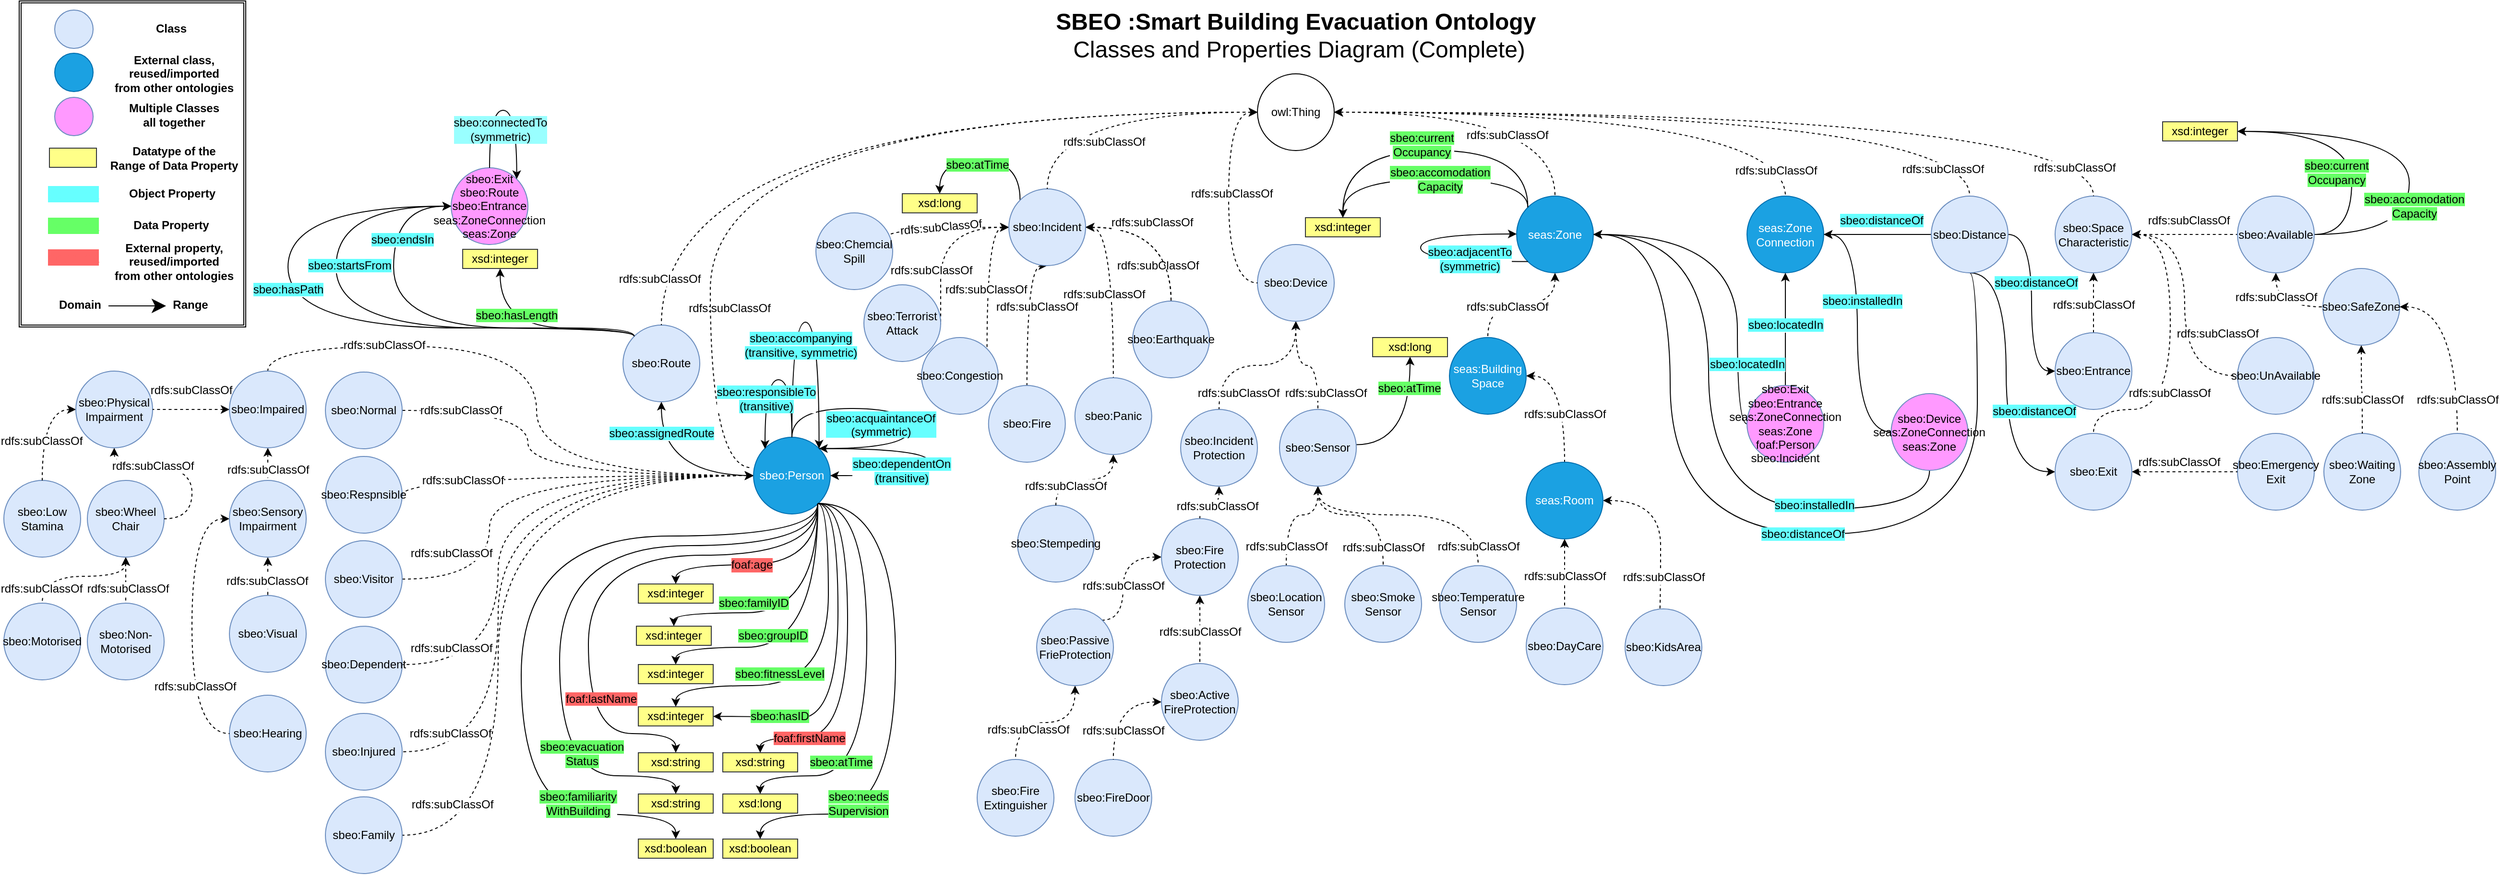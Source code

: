 <mxfile version="12.8.8" type="github">
  <diagram id="s-fJWoQtj2VFVK5msN_l" name="Page-1">
    <mxGraphModel dx="4878" dy="1960" grid="1" gridSize="10" guides="1" tooltips="1" connect="1" arrows="1" fold="1" page="1" pageScale="1" pageWidth="827" pageHeight="1169" math="0" shadow="0">
      <root>
        <mxCell id="0" />
        <mxCell id="1" parent="0" />
        <mxCell id="5YLZRb2mabN50mvJNGqJ-272" style="edgeStyle=orthogonalEdgeStyle;curved=1;comic=0;orthogonalLoop=1;jettySize=auto;html=1;exitX=0.5;exitY=1;exitDx=0;exitDy=0;shadow=0;startArrow=classic;startFill=1;endArrow=none;endFill=0;dashed=1;" edge="1" parent="1" source="5YLZRb2mabN50mvJNGqJ-276" target="5YLZRb2mabN50mvJNGqJ-348">
          <mxGeometry relative="1" as="geometry" />
        </mxCell>
        <mxCell id="5YLZRb2mabN50mvJNGqJ-273" value="rdfs:subClassOf" style="text;html=1;align=center;verticalAlign=middle;resizable=0;points=[];labelBackgroundColor=#ffffff;fontColor=#000000;" vertex="1" connectable="0" parent="5YLZRb2mabN50mvJNGqJ-272">
          <mxGeometry x="0.3" y="-3" relative="1" as="geometry">
            <mxPoint x="5.43" y="32" as="offset" />
          </mxGeometry>
        </mxCell>
        <mxCell id="5YLZRb2mabN50mvJNGqJ-274" style="edgeStyle=orthogonalEdgeStyle;curved=1;comic=0;orthogonalLoop=1;jettySize=auto;html=1;shadow=0;startArrow=classic;startFill=1;endArrow=none;endFill=0;exitX=0.5;exitY=1;exitDx=0;exitDy=0;dashed=1;" edge="1" parent="1" source="5YLZRb2mabN50mvJNGqJ-276" target="5YLZRb2mabN50mvJNGqJ-367">
          <mxGeometry relative="1" as="geometry" />
        </mxCell>
        <mxCell id="5YLZRb2mabN50mvJNGqJ-275" value="rdfs:subClassOf" style="text;html=1;align=center;verticalAlign=middle;resizable=0;points=[];labelBackgroundColor=#ffffff;fontColor=#000000;" vertex="1" connectable="0" parent="5YLZRb2mabN50mvJNGqJ-274">
          <mxGeometry x="0.137" y="1" relative="1" as="geometry">
            <mxPoint x="11" y="30" as="offset" />
          </mxGeometry>
        </mxCell>
        <mxCell id="5YLZRb2mabN50mvJNGqJ-276" value="sbeo:Device" style="ellipse;whiteSpace=wrap;html=1;aspect=fixed;fillColor=#dae8fc;strokeColor=#6c8ebf;shadow=0;" vertex="1" parent="1">
          <mxGeometry x="130" y="284" width="80" height="80" as="geometry" />
        </mxCell>
        <mxCell id="5YLZRb2mabN50mvJNGqJ-277" value="seas:Zone&lt;br&gt;Connection" style="ellipse;whiteSpace=wrap;html=1;aspect=fixed;fillColor=#1ba1e2;strokeColor=#006EAF;fontColor=#ffffff;shadow=0;" vertex="1" parent="1">
          <mxGeometry x="640" y="233.5" width="80" height="80" as="geometry" />
        </mxCell>
        <mxCell id="5YLZRb2mabN50mvJNGqJ-278" style="edgeStyle=orthogonalEdgeStyle;curved=1;comic=0;orthogonalLoop=1;jettySize=auto;html=1;entryX=1;entryY=0.5;entryDx=0;entryDy=0;shadow=0;startArrow=classic;startFill=1;endArrow=none;endFill=0;dashed=1;" edge="1" parent="1" source="5YLZRb2mabN50mvJNGqJ-293" target="5YLZRb2mabN50mvJNGqJ-424">
          <mxGeometry relative="1" as="geometry">
            <Array as="points">
              <mxPoint x="-630" y="525" />
              <mxPoint x="-630" y="457" />
            </Array>
          </mxGeometry>
        </mxCell>
        <mxCell id="5YLZRb2mabN50mvJNGqJ-279" style="edgeStyle=orthogonalEdgeStyle;curved=1;comic=0;orthogonalLoop=1;jettySize=auto;html=1;entryX=1;entryY=0.5;entryDx=0;entryDy=0;shadow=0;startArrow=classic;startFill=1;endArrow=none;endFill=0;dashed=1;exitX=0;exitY=0.5;exitDx=0;exitDy=0;" edge="1" parent="1" source="5YLZRb2mabN50mvJNGqJ-293" target="5YLZRb2mabN50mvJNGqJ-423">
          <mxGeometry relative="1" as="geometry">
            <Array as="points">
              <mxPoint x="-761" y="525" />
            </Array>
          </mxGeometry>
        </mxCell>
        <mxCell id="5YLZRb2mabN50mvJNGqJ-280" value="rdfs:subClassOf" style="text;html=1;align=center;verticalAlign=middle;resizable=0;points=[];labelBackgroundColor=#ffffff;fontColor=#000000;" vertex="1" connectable="0" parent="5YLZRb2mabN50mvJNGqJ-279">
          <mxGeometry x="0.719" y="19" relative="1" as="geometry">
            <mxPoint x="28.46" y="-14.03" as="offset" />
          </mxGeometry>
        </mxCell>
        <mxCell id="5YLZRb2mabN50mvJNGqJ-281" style="edgeStyle=orthogonalEdgeStyle;curved=1;comic=0;orthogonalLoop=1;jettySize=auto;html=1;entryX=1;entryY=0.5;entryDx=0;entryDy=0;shadow=0;startArrow=classic;startFill=1;endArrow=none;endFill=0;dashed=1;" edge="1" parent="1" source="5YLZRb2mabN50mvJNGqJ-293" target="5YLZRb2mabN50mvJNGqJ-422">
          <mxGeometry relative="1" as="geometry">
            <Array as="points">
              <mxPoint x="-670" y="525" />
              <mxPoint x="-670" y="633" />
            </Array>
          </mxGeometry>
        </mxCell>
        <mxCell id="5YLZRb2mabN50mvJNGqJ-282" value="rdfs:subClassOf" style="text;html=1;align=center;verticalAlign=middle;resizable=0;points=[];labelBackgroundColor=#ffffff;fontColor=#000000;" vertex="1" connectable="0" parent="5YLZRb2mabN50mvJNGqJ-281">
          <mxGeometry x="0.509" y="-8" relative="1" as="geometry">
            <mxPoint x="-31.97" y="-1.97" as="offset" />
          </mxGeometry>
        </mxCell>
        <mxCell id="5YLZRb2mabN50mvJNGqJ-283" style="edgeStyle=orthogonalEdgeStyle;curved=1;comic=0;orthogonalLoop=1;jettySize=auto;html=1;entryX=1;entryY=0.5;entryDx=0;entryDy=0;shadow=0;startArrow=classic;startFill=1;endArrow=none;endFill=0;dashed=1;" edge="1" parent="1" source="5YLZRb2mabN50mvJNGqJ-293" target="5YLZRb2mabN50mvJNGqJ-401">
          <mxGeometry relative="1" as="geometry">
            <Array as="points">
              <mxPoint x="-661" y="525" />
              <mxPoint x="-661" y="722" />
            </Array>
          </mxGeometry>
        </mxCell>
        <mxCell id="5YLZRb2mabN50mvJNGqJ-284" value="rdfs:subClassOf" style="text;html=1;align=center;verticalAlign=middle;resizable=0;points=[];labelBackgroundColor=#ffffff;fontColor=#000000;" vertex="1" connectable="0" parent="5YLZRb2mabN50mvJNGqJ-283">
          <mxGeometry x="0.632" y="-15" relative="1" as="geometry">
            <mxPoint x="-34" y="-14.17" as="offset" />
          </mxGeometry>
        </mxCell>
        <mxCell id="5YLZRb2mabN50mvJNGqJ-285" style="edgeStyle=orthogonalEdgeStyle;curved=1;comic=0;orthogonalLoop=1;jettySize=auto;html=1;shadow=0;startArrow=classic;startFill=1;endArrow=none;endFill=0;dashed=1;entryX=0.5;entryY=0;entryDx=0;entryDy=0;exitX=0;exitY=0.5;exitDx=0;exitDy=0;" edge="1" parent="1" source="5YLZRb2mabN50mvJNGqJ-293" target="5YLZRb2mabN50mvJNGqJ-430">
          <mxGeometry relative="1" as="geometry">
            <mxPoint x="-941" y="346" as="targetPoint" />
            <Array as="points">
              <mxPoint x="-621" y="525" />
              <mxPoint x="-621" y="390" />
              <mxPoint x="-901" y="390" />
            </Array>
          </mxGeometry>
        </mxCell>
        <mxCell id="5YLZRb2mabN50mvJNGqJ-286" value="rdfs:subClassOf" style="text;html=1;align=center;verticalAlign=middle;resizable=0;points=[];labelBackgroundColor=#ffffff;fontColor=#000000;" vertex="1" connectable="0" parent="5YLZRb2mabN50mvJNGqJ-285">
          <mxGeometry x="0.579" y="1" relative="1" as="geometry">
            <mxPoint x="6.67" y="-2" as="offset" />
          </mxGeometry>
        </mxCell>
        <mxCell id="5YLZRb2mabN50mvJNGqJ-287" style="edgeStyle=orthogonalEdgeStyle;curved=1;comic=0;orthogonalLoop=1;jettySize=auto;html=1;entryX=1;entryY=0.5;entryDx=0;entryDy=0;shadow=0;startArrow=classic;startFill=1;endArrow=none;endFill=0;dashed=1;" edge="1" parent="1" source="5YLZRb2mabN50mvJNGqJ-293" target="5YLZRb2mabN50mvJNGqJ-425">
          <mxGeometry relative="1" as="geometry">
            <Array as="points">
              <mxPoint x="-661" y="525" />
              <mxPoint x="-661" y="813" />
            </Array>
          </mxGeometry>
        </mxCell>
        <mxCell id="5YLZRb2mabN50mvJNGqJ-288" value="rdfs:subClassOf" style="text;html=1;align=center;verticalAlign=middle;resizable=0;points=[];labelBackgroundColor=#ffffff;fontColor=#000000;" vertex="1" connectable="0" parent="5YLZRb2mabN50mvJNGqJ-287">
          <mxGeometry x="0.748" y="-12" relative="1" as="geometry">
            <mxPoint x="-32.33" y="-7" as="offset" />
          </mxGeometry>
        </mxCell>
        <mxCell id="5YLZRb2mabN50mvJNGqJ-289" style="edgeStyle=orthogonalEdgeStyle;curved=1;comic=0;orthogonalLoop=1;jettySize=auto;html=1;entryX=1;entryY=0.5;entryDx=0;entryDy=0;shadow=0;startArrow=classic;startFill=1;endArrow=none;endFill=0;dashed=1;exitX=0;exitY=0.5;exitDx=0;exitDy=0;" edge="1" parent="1" source="5YLZRb2mabN50mvJNGqJ-293" target="5YLZRb2mabN50mvJNGqJ-431">
          <mxGeometry relative="1" as="geometry">
            <Array as="points">
              <mxPoint x="-661" y="525" />
              <mxPoint x="-661" y="900" />
            </Array>
          </mxGeometry>
        </mxCell>
        <mxCell id="5YLZRb2mabN50mvJNGqJ-290" value="rdfs:subClassOf" style="text;html=1;align=center;verticalAlign=middle;resizable=0;points=[];labelBackgroundColor=#ffffff;fontColor=#000000;" vertex="1" connectable="0" parent="5YLZRb2mabN50mvJNGqJ-289">
          <mxGeometry x="0.38" y="-12" relative="1" as="geometry">
            <mxPoint x="-36" y="97" as="offset" />
          </mxGeometry>
        </mxCell>
        <mxCell id="5YLZRb2mabN50mvJNGqJ-291" style="edgeStyle=orthogonalEdgeStyle;curved=1;comic=0;orthogonalLoop=1;jettySize=auto;html=1;exitX=0;exitY=0.5;exitDx=0;exitDy=0;shadow=0;startArrow=none;startFill=0;endArrow=classic;endFill=1;fontColor=#000000;entryX=0.5;entryY=1;entryDx=0;entryDy=0;" edge="1" parent="1" source="5YLZRb2mabN50mvJNGqJ-293" target="5YLZRb2mabN50mvJNGqJ-315">
          <mxGeometry relative="1" as="geometry">
            <Array as="points">
              <mxPoint x="-491" y="525" />
            </Array>
          </mxGeometry>
        </mxCell>
        <mxCell id="5YLZRb2mabN50mvJNGqJ-292" value="&lt;span style=&quot;background-color: rgb(102 , 255 , 255)&quot;&gt;sbeo:assignedRoute&lt;/span&gt;" style="text;html=1;align=center;verticalAlign=middle;resizable=0;points=[];labelBackgroundColor=#ffffff;" vertex="1" connectable="0" parent="5YLZRb2mabN50mvJNGqJ-291">
          <mxGeometry x="0.172" y="-10" relative="1" as="geometry">
            <mxPoint x="-9.97" y="-38.34" as="offset" />
          </mxGeometry>
        </mxCell>
        <mxCell id="5YLZRb2mabN50mvJNGqJ-293" value="sbeo:Person" style="ellipse;whiteSpace=wrap;html=1;aspect=fixed;fillColor=#1ba1e2;strokeColor=#006EAF;shadow=0;fontColor=#ffffff;" vertex="1" parent="1">
          <mxGeometry x="-395" y="485" width="80" height="80" as="geometry" />
        </mxCell>
        <mxCell id="5YLZRb2mabN50mvJNGqJ-294" style="edgeStyle=orthogonalEdgeStyle;curved=1;comic=0;orthogonalLoop=1;jettySize=auto;html=1;entryX=1;entryY=0.5;entryDx=0;entryDy=0;shadow=0;startArrow=classic;startFill=1;endArrow=none;endFill=0;dashed=1;exitX=0;exitY=0.5;exitDx=0;exitDy=0;" edge="1" parent="1" source="5YLZRb2mabN50mvJNGqJ-308" target="5YLZRb2mabN50mvJNGqJ-400">
          <mxGeometry relative="1" as="geometry">
            <Array as="points">
              <mxPoint x="-260" y="266" />
            </Array>
          </mxGeometry>
        </mxCell>
        <mxCell id="5YLZRb2mabN50mvJNGqJ-295" value="rdfs:subClassOf" style="text;html=1;align=center;verticalAlign=middle;resizable=0;points=[];labelBackgroundColor=#ffffff;fontColor=#000000;rotation=-5;" vertex="1" connectable="0" parent="5YLZRb2mabN50mvJNGqJ-294">
          <mxGeometry x="0.235" y="-1" relative="1" as="geometry">
            <mxPoint x="31" y="1" as="offset" />
          </mxGeometry>
        </mxCell>
        <mxCell id="5YLZRb2mabN50mvJNGqJ-296" style="edgeStyle=orthogonalEdgeStyle;curved=1;comic=0;orthogonalLoop=1;jettySize=auto;html=1;entryX=1;entryY=0.5;entryDx=0;entryDy=0;shadow=0;startArrow=classic;startFill=1;endArrow=none;endFill=0;dashed=1;exitX=0;exitY=0.5;exitDx=0;exitDy=0;" edge="1" parent="1" source="5YLZRb2mabN50mvJNGqJ-308" target="5YLZRb2mabN50mvJNGqJ-393">
          <mxGeometry relative="1" as="geometry">
            <Array as="points">
              <mxPoint x="-200" y="266" />
              <mxPoint x="-200" y="376" />
            </Array>
          </mxGeometry>
        </mxCell>
        <mxCell id="5YLZRb2mabN50mvJNGqJ-297" value="rdfs:subClassOf" style="text;html=1;align=center;verticalAlign=middle;resizable=0;points=[];labelBackgroundColor=#ffffff;fontColor=#000000;" vertex="1" connectable="0" parent="5YLZRb2mabN50mvJNGqJ-296">
          <mxGeometry x="0.493" y="-3" relative="1" as="geometry">
            <mxPoint x="-7.03" y="-26.91" as="offset" />
          </mxGeometry>
        </mxCell>
        <mxCell id="5YLZRb2mabN50mvJNGqJ-298" style="edgeStyle=orthogonalEdgeStyle;curved=1;comic=0;orthogonalLoop=1;jettySize=auto;html=1;exitX=0.5;exitY=1;exitDx=0;exitDy=0;entryX=0.5;entryY=0;entryDx=0;entryDy=0;shadow=0;startArrow=classic;startFill=1;endArrow=none;endFill=0;dashed=1;" edge="1" parent="1" source="5YLZRb2mabN50mvJNGqJ-308" target="5YLZRb2mabN50mvJNGqJ-398">
          <mxGeometry relative="1" as="geometry">
            <Array as="points">
              <mxPoint x="-110" y="306" />
            </Array>
          </mxGeometry>
        </mxCell>
        <mxCell id="5YLZRb2mabN50mvJNGqJ-299" value="rdfs:subClassOf" style="text;html=1;align=center;verticalAlign=middle;resizable=0;points=[];labelBackgroundColor=#ffffff;fontColor=#000000;" vertex="1" connectable="0" parent="5YLZRb2mabN50mvJNGqJ-298">
          <mxGeometry x="0.486" y="6" relative="1" as="geometry">
            <mxPoint x="4.12" y="-44.49" as="offset" />
          </mxGeometry>
        </mxCell>
        <mxCell id="5YLZRb2mabN50mvJNGqJ-300" style="edgeStyle=orthogonalEdgeStyle;curved=1;comic=0;orthogonalLoop=1;jettySize=auto;html=1;entryX=0.5;entryY=0;entryDx=0;entryDy=0;shadow=0;startArrow=classic;startFill=1;endArrow=none;endFill=0;dashed=1;exitX=1;exitY=0.5;exitDx=0;exitDy=0;" edge="1" parent="1" source="5YLZRb2mabN50mvJNGqJ-308" target="5YLZRb2mabN50mvJNGqJ-397">
          <mxGeometry relative="1" as="geometry">
            <Array as="points">
              <mxPoint x="-20" y="266" />
            </Array>
          </mxGeometry>
        </mxCell>
        <mxCell id="5YLZRb2mabN50mvJNGqJ-301" value="rdfs:subClassOf" style="text;html=1;align=center;verticalAlign=middle;resizable=0;points=[];labelBackgroundColor=#ffffff;fontColor=#000000;" vertex="1" connectable="0" parent="5YLZRb2mabN50mvJNGqJ-300">
          <mxGeometry x="0.445" y="-9" relative="1" as="geometry">
            <mxPoint x="-1.01" y="-35.38" as="offset" />
          </mxGeometry>
        </mxCell>
        <mxCell id="5YLZRb2mabN50mvJNGqJ-302" style="edgeStyle=orthogonalEdgeStyle;curved=1;comic=0;orthogonalLoop=1;jettySize=auto;html=1;entryX=0.5;entryY=0;entryDx=0;entryDy=0;shadow=0;startArrow=classic;startFill=1;endArrow=none;endFill=0;exitX=1;exitY=0.5;exitDx=0;exitDy=0;dashed=1;" edge="1" parent="1" source="5YLZRb2mabN50mvJNGqJ-308" target="5YLZRb2mabN50mvJNGqJ-484">
          <mxGeometry relative="1" as="geometry" />
        </mxCell>
        <mxCell id="5YLZRb2mabN50mvJNGqJ-303" value="rdfs:subClassOf" style="text;html=1;align=center;verticalAlign=middle;resizable=0;points=[];labelBackgroundColor=#ffffff;fontColor=#000000;" vertex="1" connectable="0" parent="5YLZRb2mabN50mvJNGqJ-302">
          <mxGeometry x="-0.144" y="-24" relative="1" as="geometry">
            <mxPoint x="3.97" y="15.72" as="offset" />
          </mxGeometry>
        </mxCell>
        <mxCell id="5YLZRb2mabN50mvJNGqJ-304" style="edgeStyle=orthogonalEdgeStyle;curved=1;comic=0;orthogonalLoop=1;jettySize=auto;html=1;exitX=0;exitY=0.5;exitDx=0;exitDy=0;entryX=1;entryY=0;entryDx=0;entryDy=0;shadow=0;startArrow=classic;startFill=1;endArrow=none;endFill=0;dashed=1;" edge="1" parent="1" source="5YLZRb2mabN50mvJNGqJ-308" target="5YLZRb2mabN50mvJNGqJ-399">
          <mxGeometry relative="1" as="geometry" />
        </mxCell>
        <mxCell id="5YLZRb2mabN50mvJNGqJ-305" value="rdfs:subClassOf" style="text;html=1;align=center;verticalAlign=middle;resizable=0;points=[];labelBackgroundColor=#ffffff;fontColor=#000000;" vertex="1" connectable="0" parent="5YLZRb2mabN50mvJNGqJ-304">
          <mxGeometry x="0.708" y="6" relative="1" as="geometry">
            <mxPoint x="-7.43" y="-39.74" as="offset" />
          </mxGeometry>
        </mxCell>
        <mxCell id="5YLZRb2mabN50mvJNGqJ-306" style="edgeStyle=orthogonalEdgeStyle;curved=1;comic=0;orthogonalLoop=1;jettySize=auto;html=1;exitX=0;exitY=0;exitDx=0;exitDy=0;entryX=0.5;entryY=0;entryDx=0;entryDy=0;shadow=0;startArrow=none;startFill=0;endArrow=classic;endFill=1;fontColor=#000000;" edge="1" parent="1" source="5YLZRb2mabN50mvJNGqJ-308" target="5YLZRb2mabN50mvJNGqJ-456">
          <mxGeometry relative="1" as="geometry">
            <Array as="points">
              <mxPoint x="-117" y="196" />
              <mxPoint x="-201" y="196" />
            </Array>
          </mxGeometry>
        </mxCell>
        <mxCell id="5YLZRb2mabN50mvJNGqJ-307" value="&lt;span style=&quot;background-color: rgb(102 , 255 , 102)&quot;&gt;sbeo:atTime&lt;/span&gt;" style="text;html=1;align=center;verticalAlign=middle;resizable=0;points=[];labelBackgroundColor=#ffffff;" vertex="1" connectable="0" parent="5YLZRb2mabN50mvJNGqJ-306">
          <mxGeometry x="-0.497" y="-12" relative="1" as="geometry">
            <mxPoint x="-56.7" y="3.62" as="offset" />
          </mxGeometry>
        </mxCell>
        <mxCell id="5YLZRb2mabN50mvJNGqJ-308" value="sbeo:Incident" style="ellipse;whiteSpace=wrap;html=1;aspect=fixed;fillColor=#dae8fc;strokeColor=#6c8ebf;shadow=0;" vertex="1" parent="1">
          <mxGeometry x="-129" y="226" width="80" height="80" as="geometry" />
        </mxCell>
        <mxCell id="5YLZRb2mabN50mvJNGqJ-309" style="edgeStyle=orthogonalEdgeStyle;curved=1;comic=0;orthogonalLoop=1;jettySize=auto;html=1;entryX=0.5;entryY=1;entryDx=0;entryDy=0;shadow=0;startArrow=none;startFill=0;endArrow=classic;endFill=1;fontColor=#000000;exitX=0;exitY=0;exitDx=0;exitDy=0;" edge="1" parent="1" source="5YLZRb2mabN50mvJNGqJ-315" target="5YLZRb2mabN50mvJNGqJ-457">
          <mxGeometry relative="1" as="geometry">
            <Array as="points">
              <mxPoint x="-658.97" y="371" />
            </Array>
          </mxGeometry>
        </mxCell>
        <mxCell id="5YLZRb2mabN50mvJNGqJ-310" value="&lt;span style=&quot;background-color: rgb(102 , 255 , 102)&quot;&gt;sbeo:hasLength&lt;/span&gt;" style="text;html=1;align=center;verticalAlign=middle;resizable=0;points=[];labelBackgroundColor=#ffffff;" vertex="1" connectable="0" parent="5YLZRb2mabN50mvJNGqJ-309">
          <mxGeometry x="0.247" y="-1" relative="1" as="geometry">
            <mxPoint x="-1" y="-12.14" as="offset" />
          </mxGeometry>
        </mxCell>
        <mxCell id="5YLZRb2mabN50mvJNGqJ-311" style="edgeStyle=orthogonalEdgeStyle;curved=1;comic=0;orthogonalLoop=1;jettySize=auto;html=1;exitX=0;exitY=0;exitDx=0;exitDy=0;entryX=0;entryY=0.5;entryDx=0;entryDy=0;shadow=0;startArrow=none;startFill=0;endArrow=classic;endFill=1;fontColor=#000000;" edge="1" parent="1" source="5YLZRb2mabN50mvJNGqJ-315" target="5YLZRb2mabN50mvJNGqJ-468">
          <mxGeometry relative="1" as="geometry">
            <Array as="points">
              <mxPoint x="-769.97" y="371" />
              <mxPoint x="-769.97" y="244" />
            </Array>
          </mxGeometry>
        </mxCell>
        <mxCell id="5YLZRb2mabN50mvJNGqJ-312" value="&lt;span style=&quot;background-color: rgb(102 , 255 , 255)&quot;&gt;sbeo:endsIn&lt;/span&gt;" style="text;html=1;align=center;verticalAlign=middle;resizable=0;points=[];labelBackgroundColor=#ffffff;" vertex="1" connectable="0" parent="5YLZRb2mabN50mvJNGqJ-311">
          <mxGeometry x="-0.028" y="-8" relative="1" as="geometry">
            <mxPoint x="-33.26" y="-84.53" as="offset" />
          </mxGeometry>
        </mxCell>
        <mxCell id="5YLZRb2mabN50mvJNGqJ-313" style="edgeStyle=orthogonalEdgeStyle;curved=1;comic=0;orthogonalLoop=1;jettySize=auto;html=1;exitX=0;exitY=0;exitDx=0;exitDy=0;entryX=0;entryY=0.5;entryDx=0;entryDy=0;shadow=0;startArrow=none;startFill=0;endArrow=classic;endFill=1;fontColor=#000000;" edge="1" parent="1" source="5YLZRb2mabN50mvJNGqJ-315" target="5YLZRb2mabN50mvJNGqJ-468">
          <mxGeometry relative="1" as="geometry">
            <Array as="points">
              <mxPoint x="-879.97" y="371" />
              <mxPoint x="-879.97" y="244" />
            </Array>
          </mxGeometry>
        </mxCell>
        <mxCell id="5YLZRb2mabN50mvJNGqJ-314" value="&lt;span style=&quot;background-color: rgb(102 , 255 , 255)&quot;&gt;sbeo:hasPath&lt;/span&gt;" style="text;html=1;align=center;verticalAlign=middle;resizable=0;points=[];labelBackgroundColor=#ffffff;" vertex="1" connectable="0" parent="5YLZRb2mabN50mvJNGqJ-313">
          <mxGeometry x="0.36" y="-6" relative="1" as="geometry">
            <mxPoint x="-6.03" y="43.74" as="offset" />
          </mxGeometry>
        </mxCell>
        <mxCell id="5YLZRb2mabN50mvJNGqJ-315" value="sbeo:Route" style="ellipse;whiteSpace=wrap;html=1;aspect=fixed;fillColor=#dae8fc;strokeColor=#6c8ebf;shadow=0;" vertex="1" parent="1">
          <mxGeometry x="-530.97" y="368" width="80" height="80" as="geometry" />
        </mxCell>
        <mxCell id="5YLZRb2mabN50mvJNGqJ-316" style="edgeStyle=orthogonalEdgeStyle;curved=1;comic=0;orthogonalLoop=1;jettySize=auto;html=1;entryX=0;entryY=0.5;entryDx=0;entryDy=0;shadow=0;startArrow=classic;startFill=1;endArrow=none;endFill=0;dashed=1;" edge="1" parent="1" source="5YLZRb2mabN50mvJNGqJ-322" target="5YLZRb2mabN50mvJNGqJ-453">
          <mxGeometry relative="1" as="geometry" />
        </mxCell>
        <mxCell id="5YLZRb2mabN50mvJNGqJ-317" value="rdfs:subClassOf" style="text;html=1;align=center;verticalAlign=middle;resizable=0;points=[];labelBackgroundColor=#ffffff;fontColor=#000000;" vertex="1" connectable="0" parent="5YLZRb2mabN50mvJNGqJ-316">
          <mxGeometry x="-0.401" y="22" relative="1" as="geometry">
            <mxPoint x="26" y="7.5" as="offset" />
          </mxGeometry>
        </mxCell>
        <mxCell id="5YLZRb2mabN50mvJNGqJ-318" style="edgeStyle=orthogonalEdgeStyle;curved=1;comic=0;orthogonalLoop=1;jettySize=auto;html=1;exitX=1;exitY=0.5;exitDx=0;exitDy=0;entryX=0;entryY=0.5;entryDx=0;entryDy=0;shadow=0;startArrow=classic;startFill=1;endArrow=none;endFill=0;dashed=1;" edge="1" parent="1" source="5YLZRb2mabN50mvJNGqJ-322" target="5YLZRb2mabN50mvJNGqJ-432">
          <mxGeometry relative="1" as="geometry" />
        </mxCell>
        <mxCell id="5YLZRb2mabN50mvJNGqJ-319" value="rdfs:subClassOf" style="text;html=1;align=center;verticalAlign=middle;resizable=0;points=[];labelBackgroundColor=#ffffff;fontColor=#000000;" vertex="1" connectable="0" parent="5YLZRb2mabN50mvJNGqJ-318">
          <mxGeometry x="0.293" y="8" relative="1" as="geometry">
            <mxPoint x="26.0" y="-8.41" as="offset" />
          </mxGeometry>
        </mxCell>
        <mxCell id="5YLZRb2mabN50mvJNGqJ-320" style="edgeStyle=orthogonalEdgeStyle;curved=1;comic=0;orthogonalLoop=1;jettySize=auto;html=1;entryX=0.5;entryY=0;entryDx=0;entryDy=0;shadow=0;startArrow=classic;startFill=1;endArrow=none;endFill=0;dashed=1;exitX=1;exitY=0.5;exitDx=0;exitDy=0;" edge="1" parent="1" source="5YLZRb2mabN50mvJNGqJ-322" target="5YLZRb2mabN50mvJNGqJ-436">
          <mxGeometry relative="1" as="geometry">
            <Array as="points">
              <mxPoint x="1081" y="274" />
              <mxPoint x="1081" y="456" />
              <mxPoint x="1001" y="456" />
            </Array>
          </mxGeometry>
        </mxCell>
        <mxCell id="5YLZRb2mabN50mvJNGqJ-321" value="rdfs:subClassOf" style="text;html=1;align=center;verticalAlign=middle;resizable=0;points=[];labelBackgroundColor=#ffffff;fontColor=#000000;" vertex="1" connectable="0" parent="5YLZRb2mabN50mvJNGqJ-320">
          <mxGeometry x="0.312" y="1" relative="1" as="geometry">
            <mxPoint x="-2" y="-9.88" as="offset" />
          </mxGeometry>
        </mxCell>
        <mxCell id="5YLZRb2mabN50mvJNGqJ-322" value="sbeo:Space&lt;br&gt;Characteristic" style="ellipse;aspect=fixed;fillColor=#dae8fc;strokeColor=#6c8ebf;horizontal=1;verticalAlign=middle;align=center;labelBorderColor=none;whiteSpace=wrap;html=1;shadow=0;" vertex="1" parent="1">
          <mxGeometry x="961" y="233.5" width="80" height="80" as="geometry" />
        </mxCell>
        <mxCell id="5YLZRb2mabN50mvJNGqJ-323" style="edgeStyle=orthogonalEdgeStyle;curved=1;comic=0;orthogonalLoop=1;jettySize=auto;html=1;entryX=0.5;entryY=0;entryDx=0;entryDy=0;shadow=0;startArrow=classic;startFill=1;endArrow=none;endFill=0;dashed=1;exitX=0.5;exitY=1;exitDx=0;exitDy=0;" edge="1" parent="1" source="5YLZRb2mabN50mvJNGqJ-327" target="5YLZRb2mabN50mvJNGqJ-351">
          <mxGeometry relative="1" as="geometry">
            <Array as="points">
              <mxPoint x="440" y="346" />
              <mxPoint x="370" y="346" />
            </Array>
          </mxGeometry>
        </mxCell>
        <mxCell id="5YLZRb2mabN50mvJNGqJ-324" value="rdfs:subClassOf" style="text;html=1;align=center;verticalAlign=middle;resizable=0;points=[];labelBackgroundColor=#ffffff;fontColor=#000000;" vertex="1" connectable="0" parent="5YLZRb2mabN50mvJNGqJ-323">
          <mxGeometry x="0.549" y="4" relative="1" as="geometry">
            <mxPoint x="15.97" y="-0.79" as="offset" />
          </mxGeometry>
        </mxCell>
        <mxCell id="5YLZRb2mabN50mvJNGqJ-325" style="edgeStyle=orthogonalEdgeStyle;curved=1;comic=0;orthogonalLoop=1;jettySize=auto;html=1;exitX=0;exitY=0;exitDx=0;exitDy=0;entryX=0.5;entryY=0;entryDx=0;entryDy=0;shadow=0;startArrow=none;startFill=0;endArrow=classic;endFill=1;fontColor=#000000;" edge="1" parent="1" source="5YLZRb2mabN50mvJNGqJ-327" target="5YLZRb2mabN50mvJNGqJ-487">
          <mxGeometry relative="1" as="geometry">
            <Array as="points">
              <mxPoint x="412" y="216" />
              <mxPoint x="219" y="216" />
            </Array>
          </mxGeometry>
        </mxCell>
        <mxCell id="5YLZRb2mabN50mvJNGqJ-326" value="&lt;span style=&quot;background-color: rgb(102 , 255 , 102)&quot;&gt;sbeo:accomodation&lt;/span&gt;&lt;br&gt;&lt;span style=&quot;background-color: rgb(102 , 255 , 102)&quot;&gt;Capacity&lt;/span&gt;" style="text;html=1;align=center;verticalAlign=middle;resizable=0;points=[];labelBackgroundColor=#ffffff;" vertex="1" connectable="0" parent="5YLZRb2mabN50mvJNGqJ-325">
          <mxGeometry x="0.106" y="-1" relative="1" as="geometry">
            <mxPoint x="24.24" y="0.5" as="offset" />
          </mxGeometry>
        </mxCell>
        <mxCell id="5YLZRb2mabN50mvJNGqJ-327" value="seas:Zone" style="ellipse;whiteSpace=wrap;html=1;aspect=fixed;fillColor=#1ba1e2;strokeColor=#006EAF;fontColor=#ffffff;shadow=0;" vertex="1" parent="1">
          <mxGeometry x="400" y="233.5" width="80" height="80" as="geometry" />
        </mxCell>
        <mxCell id="5YLZRb2mabN50mvJNGqJ-328" style="edgeStyle=orthogonalEdgeStyle;curved=1;comic=0;orthogonalLoop=1;jettySize=auto;html=1;exitX=0;exitY=0.5;exitDx=0;exitDy=0;entryX=0;entryY=0.5;entryDx=0;entryDy=0;shadow=0;startArrow=classic;startFill=1;endArrow=none;endFill=0;dashed=1;" edge="1" parent="1" source="5YLZRb2mabN50mvJNGqJ-345" target="5YLZRb2mabN50mvJNGqJ-276">
          <mxGeometry relative="1" as="geometry">
            <Array as="points">
              <mxPoint x="100" y="146" />
              <mxPoint x="100" y="324" />
            </Array>
          </mxGeometry>
        </mxCell>
        <mxCell id="5YLZRb2mabN50mvJNGqJ-329" value="rdfs:subClassOf" style="text;html=1;align=center;verticalAlign=middle;resizable=0;points=[];labelBackgroundColor=#ffffff;fontColor=#000000;" vertex="1" connectable="0" parent="5YLZRb2mabN50mvJNGqJ-328">
          <mxGeometry x="-0.146" y="-2" relative="1" as="geometry">
            <mxPoint x="5" y="13.62" as="offset" />
          </mxGeometry>
        </mxCell>
        <mxCell id="5YLZRb2mabN50mvJNGqJ-330" style="edgeStyle=orthogonalEdgeStyle;curved=1;comic=0;orthogonalLoop=1;jettySize=auto;html=1;exitX=0;exitY=0.5;exitDx=0;exitDy=0;entryX=0.5;entryY=0;entryDx=0;entryDy=0;shadow=0;startArrow=classic;startFill=1;endArrow=none;endFill=0;dashed=1;" edge="1" parent="1" source="5YLZRb2mabN50mvJNGqJ-345" target="5YLZRb2mabN50mvJNGqJ-308">
          <mxGeometry relative="1" as="geometry">
            <Array as="points">
              <mxPoint x="-89" y="146" />
            </Array>
          </mxGeometry>
        </mxCell>
        <mxCell id="5YLZRb2mabN50mvJNGqJ-331" value="rdfs:subClassOf" style="text;html=1;align=center;verticalAlign=middle;resizable=0;points=[];labelBackgroundColor=#ffffff;fontColor=#000000;" vertex="1" connectable="0" parent="5YLZRb2mabN50mvJNGqJ-330">
          <mxGeometry x="0.865" y="-15" relative="1" as="geometry">
            <mxPoint x="73.85" y="-29.68" as="offset" />
          </mxGeometry>
        </mxCell>
        <mxCell id="5YLZRb2mabN50mvJNGqJ-332" style="edgeStyle=orthogonalEdgeStyle;curved=1;comic=0;orthogonalLoop=1;jettySize=auto;html=1;exitX=1;exitY=0.5;exitDx=0;exitDy=0;shadow=0;startArrow=classic;startFill=1;endArrow=none;endFill=0;dashed=1;entryX=0.5;entryY=0;entryDx=0;entryDy=0;" edge="1" parent="1" source="5YLZRb2mabN50mvJNGqJ-345" target="5YLZRb2mabN50mvJNGqJ-322">
          <mxGeometry relative="1" as="geometry">
            <Array as="points">
              <mxPoint x="1001" y="146" />
            </Array>
          </mxGeometry>
        </mxCell>
        <mxCell id="5YLZRb2mabN50mvJNGqJ-333" value="rdfs:subClassOf" style="text;html=1;align=center;verticalAlign=middle;resizable=0;points=[];labelBackgroundColor=#ffffff;fontColor=#000000;" vertex="1" connectable="0" parent="5YLZRb2mabN50mvJNGqJ-332">
          <mxGeometry x="0.72" y="-25" relative="1" as="geometry">
            <mxPoint x="15" y="33" as="offset" />
          </mxGeometry>
        </mxCell>
        <mxCell id="5YLZRb2mabN50mvJNGqJ-334" style="edgeStyle=orthogonalEdgeStyle;curved=1;comic=0;orthogonalLoop=1;jettySize=auto;html=1;exitX=1;exitY=0.5;exitDx=0;exitDy=0;entryX=0.5;entryY=0;entryDx=0;entryDy=0;shadow=0;startArrow=classic;startFill=1;endArrow=none;endFill=0;dashed=1;" edge="1" parent="1" source="5YLZRb2mabN50mvJNGqJ-345" target="5YLZRb2mabN50mvJNGqJ-327">
          <mxGeometry relative="1" as="geometry">
            <Array as="points">
              <mxPoint x="440" y="146" />
            </Array>
          </mxGeometry>
        </mxCell>
        <mxCell id="5YLZRb2mabN50mvJNGqJ-335" value="rdfs:subClassOf" style="text;html=1;align=center;verticalAlign=middle;resizable=0;points=[];labelBackgroundColor=#ffffff;fontColor=#000000;" vertex="1" connectable="0" parent="5YLZRb2mabN50mvJNGqJ-334">
          <mxGeometry x="0.96" y="-7" relative="1" as="geometry">
            <mxPoint x="-43" y="-56.9" as="offset" />
          </mxGeometry>
        </mxCell>
        <mxCell id="5YLZRb2mabN50mvJNGqJ-336" style="edgeStyle=orthogonalEdgeStyle;curved=1;comic=0;orthogonalLoop=1;jettySize=auto;html=1;exitX=1;exitY=0.5;exitDx=0;exitDy=0;shadow=0;startArrow=classic;startFill=1;endArrow=none;endFill=0;dashed=1;entryX=0.5;entryY=0;entryDx=0;entryDy=0;" edge="1" parent="1" source="5YLZRb2mabN50mvJNGqJ-345" target="5YLZRb2mabN50mvJNGqJ-277">
          <mxGeometry relative="1" as="geometry">
            <Array as="points">
              <mxPoint x="680" y="146" />
            </Array>
            <mxPoint x="250" y="359" as="targetPoint" />
          </mxGeometry>
        </mxCell>
        <mxCell id="5YLZRb2mabN50mvJNGqJ-337" value="rdfs:subClassOf" style="text;html=1;align=center;verticalAlign=middle;resizable=0;points=[];labelBackgroundColor=#ffffff;fontColor=#000000;" vertex="1" connectable="0" parent="5YLZRb2mabN50mvJNGqJ-336">
          <mxGeometry x="0.939" y="-19" relative="1" as="geometry">
            <mxPoint x="8.82" y="-10.17" as="offset" />
          </mxGeometry>
        </mxCell>
        <mxCell id="5YLZRb2mabN50mvJNGqJ-338" style="edgeStyle=orthogonalEdgeStyle;comic=0;orthogonalLoop=1;jettySize=auto;html=1;shadow=0;startArrow=classic;startFill=1;endArrow=none;endFill=0;curved=1;dashed=1;exitX=1;exitY=0.5;exitDx=0;exitDy=0;entryX=0.5;entryY=0;entryDx=0;entryDy=0;" edge="1" parent="1" source="5YLZRb2mabN50mvJNGqJ-345" target="5YLZRb2mabN50mvJNGqJ-392">
          <mxGeometry relative="1" as="geometry">
            <Array as="points">
              <mxPoint x="872" y="146" />
            </Array>
          </mxGeometry>
        </mxCell>
        <mxCell id="5YLZRb2mabN50mvJNGqJ-339" value="rdfs:subClassOf" style="text;align=center;verticalAlign=middle;resizable=0;points=[];labelBackgroundColor=#ffffff;" vertex="1" connectable="0" parent="5YLZRb2mabN50mvJNGqJ-338">
          <mxGeometry x="0.248" y="18" relative="1" as="geometry">
            <mxPoint x="166.67" y="76" as="offset" />
          </mxGeometry>
        </mxCell>
        <mxCell id="5YLZRb2mabN50mvJNGqJ-340" style="edgeStyle=orthogonalEdgeStyle;curved=1;comic=0;orthogonalLoop=1;jettySize=auto;html=1;shadow=0;startArrow=classic;startFill=1;endArrow=none;endFill=0;dashed=1;" edge="1" parent="1" source="5YLZRb2mabN50mvJNGqJ-345" target="5YLZRb2mabN50mvJNGqJ-315">
          <mxGeometry relative="1" as="geometry" />
        </mxCell>
        <mxCell id="5YLZRb2mabN50mvJNGqJ-341" value="rdfs:subClassOf" style="text;align=center;verticalAlign=middle;resizable=0;points=[];labelBackgroundColor=#ffffff;labelBorderColor=none;fontColor=#000000;rotation=0;" vertex="1" connectable="0" parent="5YLZRb2mabN50mvJNGqJ-340">
          <mxGeometry x="0.502" y="43" relative="1" as="geometry">
            <mxPoint x="28.0" y="191.01" as="offset" />
          </mxGeometry>
        </mxCell>
        <mxCell id="5YLZRb2mabN50mvJNGqJ-342" style="edgeStyle=orthogonalEdgeStyle;curved=1;comic=0;orthogonalLoop=1;jettySize=auto;html=1;entryX=-0.022;entryY=0.398;entryDx=0;entryDy=0;shadow=0;startArrow=classic;startFill=1;endArrow=none;endFill=0;dashed=1;entryPerimeter=0;" edge="1" parent="1" source="5YLZRb2mabN50mvJNGqJ-345" target="5YLZRb2mabN50mvJNGqJ-293">
          <mxGeometry relative="1" as="geometry">
            <Array as="points">
              <mxPoint x="-440" y="146" />
              <mxPoint x="-440" y="517" />
            </Array>
          </mxGeometry>
        </mxCell>
        <mxCell id="5YLZRb2mabN50mvJNGqJ-343" value="&lt;span style=&quot;color: rgba(0 , 0 , 0 , 0) ; font-family: monospace ; font-size: 0px ; background-color: rgb(248 , 249 , 250)&quot;&gt;%3CmxGraphModel%3E%3Croot%3E%3CmxCell%20id%3D%220%22%2F%3E%3CmxCell%20id%3D%221%22%20parent%3D%220%22%2F%3E%3CmxCell%20id%3D%222%22%20value%3D%22rdfs%3AsubClassOf%22%20style%3D%22text%3Balign%3Dcenter%3BverticalAlign%3Dmiddle%3Bresizable%3D0%3Bpoints%3D%5B%5D%3BlabelBackgroundColor%3D%23ffffff%3BlabelBorderColor%3Dnone%3B%22%20vertex%3D%221%22%20connectable%3D%220%22%20parent%3D%221%22%3E%3CmxGeometry%20x%3D%22-372.997%22%20y%3D%22100%22%20as%3D%22geometry%22%3E%3CmxPoint%20x%3D%2224.65%22%20y%3D%22-3%22%20as%3D%22offset%22%2F%3E%3C%2FmxGeometry%3E%3C%2FmxCell%3E%3C%2Froot%3E%3C%2FmxGraphModel%3E&lt;/span&gt;&lt;span style=&quot;color: rgba(0 , 0 , 0 , 0) ; font-family: monospace ; font-size: 0px ; background-color: rgb(248 , 249 , 250)&quot;&gt;%3CmxGraphModel%3E%3Croot%3E%3CmxCell%20id%3D%220%22%2F%3E%3CmxCell%20id%3D%221%22%20parent%3D%220%22%2F%3E%3CmxCell%20id%3D%222%22%20value%3D%22rdfs%3AsubClassOf%22%20style%3D%22text%3Balign%3Dcenter%3BverticalAlign%3Dmiddle%3Bresizable%3D0%3Bpoints%3D%5B%5D%3BlabelBackgroundColor%3D%23ffffff%3BlabelBorderColor%3Dnone%3B%22%20vertex%3D%221%22%20connectable%3D%220%22%20parent%3D%221%22%3E%3CmxGeometry%20x%3D%22-372.997%22%20y%3D%22100%22%20as%3D%22geometry%22%3E%3CmxPoint%20x%3D%2224.65%22%20y%3D%22-3%22%20as%3D%22offset%22%2F%3E%3C%2FmxGeometry%3E%3C%2FmxCell%3E%3C%2Froot%3E%3C%2FmxGraphModel%3E&lt;/span&gt;" style="text;html=1;align=center;verticalAlign=middle;resizable=0;points=[];labelBackgroundColor=#ffffff;fontColor=#000000;" vertex="1" connectable="0" parent="5YLZRb2mabN50mvJNGqJ-342">
          <mxGeometry x="-0.021" y="103" relative="1" as="geometry">
            <mxPoint x="1" as="offset" />
          </mxGeometry>
        </mxCell>
        <mxCell id="5YLZRb2mabN50mvJNGqJ-344" value="rdfs:subClassOf" style="text;html=1;align=center;verticalAlign=middle;resizable=0;points=[];labelBackgroundColor=#ffffff;fontColor=#000000;" vertex="1" connectable="0" parent="5YLZRb2mabN50mvJNGqJ-342">
          <mxGeometry x="-0.035" y="98" relative="1" as="geometry">
            <mxPoint x="-148.33" y="76" as="offset" />
          </mxGeometry>
        </mxCell>
        <mxCell id="5YLZRb2mabN50mvJNGqJ-345" value="owl:Thing" style="ellipse;whiteSpace=wrap;html=1;aspect=fixed;shadow=0;" vertex="1" parent="1">
          <mxGeometry x="130" y="106" width="80" height="80" as="geometry" />
        </mxCell>
        <mxCell id="5YLZRb2mabN50mvJNGqJ-346" style="edgeStyle=orthogonalEdgeStyle;curved=1;comic=0;orthogonalLoop=1;jettySize=auto;html=1;exitX=0.5;exitY=1;exitDx=0;exitDy=0;shadow=0;startArrow=classic;startFill=1;endArrow=none;endFill=0;dashed=1;" edge="1" parent="1" source="5YLZRb2mabN50mvJNGqJ-348" target="5YLZRb2mabN50mvJNGqJ-372">
          <mxGeometry relative="1" as="geometry" />
        </mxCell>
        <mxCell id="5YLZRb2mabN50mvJNGqJ-347" value="rdfs:subClassOf" style="text;html=1;align=center;verticalAlign=middle;resizable=0;points=[];labelBackgroundColor=#ffffff;fontColor=#000000;" vertex="1" connectable="0" parent="5YLZRb2mabN50mvJNGqJ-346">
          <mxGeometry x="-0.166" y="1" relative="1" as="geometry">
            <mxPoint as="offset" />
          </mxGeometry>
        </mxCell>
        <mxCell id="5YLZRb2mabN50mvJNGqJ-348" value="sbeo:Incident&lt;br&gt;Protection" style="ellipse;whiteSpace=wrap;html=1;aspect=fixed;fillColor=#dae8fc;strokeColor=#6c8ebf;shadow=0;" vertex="1" parent="1">
          <mxGeometry x="50" y="456" width="80" height="80" as="geometry" />
        </mxCell>
        <mxCell id="5YLZRb2mabN50mvJNGqJ-349" style="edgeStyle=orthogonalEdgeStyle;curved=1;comic=0;orthogonalLoop=1;jettySize=auto;html=1;shadow=0;startArrow=classic;startFill=1;endArrow=none;endFill=0;dashed=1;exitX=1;exitY=0.5;exitDx=0;exitDy=0;" edge="1" parent="1" source="5YLZRb2mabN50mvJNGqJ-351" target="5YLZRb2mabN50mvJNGqJ-356">
          <mxGeometry relative="1" as="geometry" />
        </mxCell>
        <mxCell id="5YLZRb2mabN50mvJNGqJ-350" value="rdfs:subClassOf" style="text;html=1;align=center;verticalAlign=middle;resizable=0;points=[];labelBackgroundColor=#ffffff;fontColor=#000000;" vertex="1" connectable="0" parent="5YLZRb2mabN50mvJNGqJ-349">
          <mxGeometry x="-0.316" y="-24" relative="1" as="geometry">
            <mxPoint x="24" y="35.24" as="offset" />
          </mxGeometry>
        </mxCell>
        <mxCell id="5YLZRb2mabN50mvJNGqJ-351" value="seas:Building&lt;br&gt;Space" style="ellipse;whiteSpace=wrap;html=1;aspect=fixed;fillColor=#1ba1e2;strokeColor=#006EAF;fontColor=#ffffff;shadow=0;" vertex="1" parent="1">
          <mxGeometry x="330" y="381.0" width="80" height="80" as="geometry" />
        </mxCell>
        <mxCell id="5YLZRb2mabN50mvJNGqJ-352" style="edgeStyle=orthogonalEdgeStyle;curved=1;comic=0;orthogonalLoop=1;jettySize=auto;html=1;exitX=0.5;exitY=1;exitDx=0;exitDy=0;shadow=0;startArrow=classic;startFill=1;endArrow=none;endFill=0;entryX=0.5;entryY=0;entryDx=0;entryDy=0;dashed=1;" edge="1" parent="1" source="5YLZRb2mabN50mvJNGqJ-356" target="5YLZRb2mabN50mvJNGqJ-357">
          <mxGeometry relative="1" as="geometry">
            <Array as="points" />
          </mxGeometry>
        </mxCell>
        <mxCell id="5YLZRb2mabN50mvJNGqJ-353" value="rdfs:subClassOf" style="text;html=1;align=center;verticalAlign=middle;resizable=0;points=[];labelBackgroundColor=#ffffff;" vertex="1" connectable="0" parent="5YLZRb2mabN50mvJNGqJ-352">
          <mxGeometry x="0.213" y="1" relative="1" as="geometry">
            <mxPoint x="-1" y="-5.07" as="offset" />
          </mxGeometry>
        </mxCell>
        <mxCell id="5YLZRb2mabN50mvJNGqJ-354" style="edgeStyle=orthogonalEdgeStyle;curved=1;comic=0;orthogonalLoop=1;jettySize=auto;html=1;entryX=0.454;entryY=0.012;entryDx=0;entryDy=0;shadow=0;startArrow=classic;startFill=1;endArrow=none;endFill=0;dashed=1;exitX=1;exitY=0.5;exitDx=0;exitDy=0;entryPerimeter=0;" edge="1" parent="1" source="5YLZRb2mabN50mvJNGqJ-356" target="5YLZRb2mabN50mvJNGqJ-358">
          <mxGeometry relative="1" as="geometry">
            <Array as="points">
              <mxPoint x="550" y="551" />
              <mxPoint x="550" y="645" />
            </Array>
          </mxGeometry>
        </mxCell>
        <mxCell id="5YLZRb2mabN50mvJNGqJ-355" value="rdfs:subClassOf" style="text;html=1;align=center;verticalAlign=middle;resizable=0;points=[];labelBackgroundColor=#ffffff;fontColor=#000000;" vertex="1" connectable="0" parent="5YLZRb2mabN50mvJNGqJ-354">
          <mxGeometry x="-0.182" y="-30" relative="1" as="geometry">
            <mxPoint x="33.0" y="67.93" as="offset" />
          </mxGeometry>
        </mxCell>
        <mxCell id="5YLZRb2mabN50mvJNGqJ-356" value="seas:Room" style="ellipse;whiteSpace=wrap;html=1;aspect=fixed;fillColor=#1ba1e2;strokeColor=#006EAF;fontColor=#ffffff;shadow=0;" vertex="1" parent="1">
          <mxGeometry x="410" y="511.0" width="80" height="80" as="geometry" />
        </mxCell>
        <mxCell id="5YLZRb2mabN50mvJNGqJ-357" value="sbeo:DayCare" style="ellipse;whiteSpace=wrap;html=1;aspect=fixed;fillColor=#dae8fc;strokeColor=#6c8ebf;shadow=0;" vertex="1" parent="1">
          <mxGeometry x="410" y="663.0" width="80" height="80" as="geometry" />
        </mxCell>
        <mxCell id="5YLZRb2mabN50mvJNGqJ-358" value="sbeo:KidsArea" style="ellipse;whiteSpace=wrap;html=1;aspect=fixed;fillColor=#dae8fc;strokeColor=#6c8ebf;shadow=0;" vertex="1" parent="1">
          <mxGeometry x="513" y="664" width="80" height="80" as="geometry" />
        </mxCell>
        <mxCell id="5YLZRb2mabN50mvJNGqJ-359" style="edgeStyle=orthogonalEdgeStyle;curved=1;comic=0;orthogonalLoop=1;jettySize=auto;html=1;shadow=0;startArrow=classic;startFill=1;endArrow=none;endFill=0;dashed=1;" edge="1" parent="1" source="5YLZRb2mabN50mvJNGqJ-367" target="5YLZRb2mabN50mvJNGqJ-375">
          <mxGeometry relative="1" as="geometry">
            <Array as="points">
              <mxPoint x="193" y="566" />
              <mxPoint x="160" y="566" />
            </Array>
          </mxGeometry>
        </mxCell>
        <mxCell id="5YLZRb2mabN50mvJNGqJ-360" value="rdfs:subClassOf" style="text;html=1;align=center;verticalAlign=middle;resizable=0;points=[];labelBackgroundColor=#ffffff;fontColor=#000000;" vertex="1" connectable="0" parent="5YLZRb2mabN50mvJNGqJ-359">
          <mxGeometry x="0.235" y="7" relative="1" as="geometry">
            <mxPoint x="-7" y="23.93" as="offset" />
          </mxGeometry>
        </mxCell>
        <mxCell id="5YLZRb2mabN50mvJNGqJ-361" style="edgeStyle=orthogonalEdgeStyle;curved=1;comic=0;orthogonalLoop=1;jettySize=auto;html=1;exitX=0.5;exitY=1;exitDx=0;exitDy=0;shadow=0;startArrow=classic;startFill=1;endArrow=none;endFill=0;dashed=1;" edge="1" parent="1" source="5YLZRb2mabN50mvJNGqJ-367" target="5YLZRb2mabN50mvJNGqJ-374">
          <mxGeometry relative="1" as="geometry">
            <Array as="points">
              <mxPoint x="193" y="566" />
              <mxPoint x="261" y="566" />
            </Array>
          </mxGeometry>
        </mxCell>
        <mxCell id="5YLZRb2mabN50mvJNGqJ-362" value="rdfs:subClassOf" style="text;html=1;align=center;verticalAlign=middle;resizable=0;points=[];labelBackgroundColor=#ffffff;fontColor=#000000;" vertex="1" connectable="0" parent="5YLZRb2mabN50mvJNGqJ-361">
          <mxGeometry x="0.437" y="-10" relative="1" as="geometry">
            <mxPoint x="10" y="22.93" as="offset" />
          </mxGeometry>
        </mxCell>
        <mxCell id="5YLZRb2mabN50mvJNGqJ-363" style="edgeStyle=orthogonalEdgeStyle;curved=1;comic=0;orthogonalLoop=1;jettySize=auto;html=1;entryX=0.5;entryY=0;entryDx=0;entryDy=0;shadow=0;startArrow=classic;startFill=1;endArrow=none;endFill=0;exitX=0.5;exitY=1;exitDx=0;exitDy=0;dashed=1;" edge="1" parent="1" source="5YLZRb2mabN50mvJNGqJ-367" target="5YLZRb2mabN50mvJNGqJ-373">
          <mxGeometry relative="1" as="geometry">
            <Array as="points">
              <mxPoint x="193" y="566" />
              <mxPoint x="360" y="566" />
            </Array>
          </mxGeometry>
        </mxCell>
        <mxCell id="5YLZRb2mabN50mvJNGqJ-364" value="rdfs:subClassOf" style="text;html=1;align=center;verticalAlign=middle;resizable=0;points=[];labelBackgroundColor=#ffffff;fontColor=#000000;" vertex="1" connectable="0" parent="5YLZRb2mabN50mvJNGqJ-363">
          <mxGeometry x="0.401" y="1" relative="1" as="geometry">
            <mxPoint x="22.0" y="33.93" as="offset" />
          </mxGeometry>
        </mxCell>
        <mxCell id="5YLZRb2mabN50mvJNGqJ-365" style="edgeStyle=orthogonalEdgeStyle;curved=1;comic=0;orthogonalLoop=1;jettySize=auto;html=1;entryX=0.5;entryY=1;entryDx=0;entryDy=0;shadow=0;startArrow=none;startFill=0;endArrow=classic;endFill=1;fontColor=#000000;exitX=0.993;exitY=0.46;exitDx=0;exitDy=0;exitPerimeter=0;" edge="1" parent="1" source="5YLZRb2mabN50mvJNGqJ-367" target="5YLZRb2mabN50mvJNGqJ-455">
          <mxGeometry relative="1" as="geometry">
            <Array as="points">
              <mxPoint x="289" y="493" />
            </Array>
          </mxGeometry>
        </mxCell>
        <mxCell id="5YLZRb2mabN50mvJNGqJ-366" value="&lt;span style=&quot;background-color: rgb(102 , 255 , 102)&quot;&gt;sbeo:atTime&lt;/span&gt;" style="text;html=1;align=center;verticalAlign=middle;resizable=0;points=[];labelBackgroundColor=#ffffff;" vertex="1" connectable="0" parent="5YLZRb2mabN50mvJNGqJ-365">
          <mxGeometry x="-0.241" y="-7" relative="1" as="geometry">
            <mxPoint x="-8.44" y="-58.8" as="offset" />
          </mxGeometry>
        </mxCell>
        <mxCell id="5YLZRb2mabN50mvJNGqJ-367" value="sbeo:Sensor" style="ellipse;whiteSpace=wrap;html=1;aspect=fixed;fillColor=#dae8fc;strokeColor=#6c8ebf;shadow=0;" vertex="1" parent="1">
          <mxGeometry x="153" y="456" width="80" height="80" as="geometry" />
        </mxCell>
        <mxCell id="5YLZRb2mabN50mvJNGqJ-368" style="edgeStyle=orthogonalEdgeStyle;curved=1;comic=0;orthogonalLoop=1;jettySize=auto;html=1;exitX=0;exitY=0.5;exitDx=0;exitDy=0;shadow=0;startArrow=classic;startFill=1;endArrow=none;endFill=0;dashed=1;entryX=1;entryY=0;entryDx=0;entryDy=0;" edge="1" parent="1" source="5YLZRb2mabN50mvJNGqJ-372" target="5YLZRb2mabN50mvJNGqJ-380">
          <mxGeometry relative="1" as="geometry">
            <Array as="points">
              <mxPoint x="-10" y="610" />
              <mxPoint x="-10" y="676" />
            </Array>
          </mxGeometry>
        </mxCell>
        <mxCell id="5YLZRb2mabN50mvJNGqJ-369" value="rdfs:subClassOf" style="text;html=1;align=center;verticalAlign=middle;resizable=0;points=[];labelBackgroundColor=#ffffff;fontColor=#000000;" vertex="1" connectable="0" parent="5YLZRb2mabN50mvJNGqJ-368">
          <mxGeometry x="-0.358" y="-8" relative="1" as="geometry">
            <mxPoint x="8" y="29.31" as="offset" />
          </mxGeometry>
        </mxCell>
        <mxCell id="5YLZRb2mabN50mvJNGqJ-370" style="edgeStyle=orthogonalEdgeStyle;curved=1;comic=0;orthogonalLoop=1;jettySize=auto;html=1;shadow=0;startArrow=classic;startFill=1;endArrow=none;endFill=0;exitX=0.5;exitY=1;exitDx=0;exitDy=0;dashed=1;entryX=0.5;entryY=0;entryDx=0;entryDy=0;" edge="1" parent="1" source="5YLZRb2mabN50mvJNGqJ-372" target="5YLZRb2mabN50mvJNGqJ-383">
          <mxGeometry relative="1" as="geometry">
            <Array as="points">
              <mxPoint x="70" y="650" />
              <mxPoint x="70" y="721" />
            </Array>
          </mxGeometry>
        </mxCell>
        <mxCell id="5YLZRb2mabN50mvJNGqJ-371" value="rdfs:subClassOf" style="text;html=1;align=center;verticalAlign=middle;resizable=0;points=[];labelBackgroundColor=#ffffff;fontColor=#000000;" vertex="1" connectable="0" parent="5YLZRb2mabN50mvJNGqJ-370">
          <mxGeometry x="0.41" y="-10" relative="1" as="geometry">
            <mxPoint x="10" y="-12.2" as="offset" />
          </mxGeometry>
        </mxCell>
        <mxCell id="5YLZRb2mabN50mvJNGqJ-372" value="sbeo:Fire&lt;br&gt;Protection" style="ellipse;whiteSpace=wrap;html=1;aspect=fixed;fillColor=#dae8fc;strokeColor=#6c8ebf;shadow=0;" vertex="1" parent="1">
          <mxGeometry x="30" y="569.93" width="80" height="80" as="geometry" />
        </mxCell>
        <mxCell id="5YLZRb2mabN50mvJNGqJ-373" value="&lt;span style=&quot;white-space: normal&quot;&gt;sbeo:Temperature&lt;br&gt;Sensor&lt;br&gt;&lt;/span&gt;" style="ellipse;whiteSpace=wrap;html=1;aspect=fixed;fillColor=#dae8fc;strokeColor=#6c8ebf;shadow=0;" vertex="1" parent="1">
          <mxGeometry x="320" y="618.93" width="80" height="80" as="geometry" />
        </mxCell>
        <mxCell id="5YLZRb2mabN50mvJNGqJ-374" value="&lt;span style=&quot;white-space: normal&quot;&gt;sbeo:Smoke&lt;br&gt;Sensor&lt;/span&gt;" style="ellipse;whiteSpace=wrap;html=1;aspect=fixed;fillColor=#dae8fc;strokeColor=#6c8ebf;shadow=0;" vertex="1" parent="1">
          <mxGeometry x="221" y="618.93" width="80" height="80" as="geometry" />
        </mxCell>
        <mxCell id="5YLZRb2mabN50mvJNGqJ-375" value="&lt;span style=&quot;white-space: normal&quot;&gt;sbeo:Location&lt;br&gt;Sensor&lt;/span&gt;" style="ellipse;whiteSpace=wrap;html=1;aspect=fixed;fillColor=#dae8fc;strokeColor=#6c8ebf;shadow=0;" vertex="1" parent="1">
          <mxGeometry x="120" y="618.93" width="80" height="80" as="geometry" />
        </mxCell>
        <mxCell id="5YLZRb2mabN50mvJNGqJ-376" value="&lt;span style=&quot;white-space: normal&quot;&gt;sbeo:FireDoor&lt;/span&gt;" style="ellipse;whiteSpace=wrap;html=1;aspect=fixed;fillColor=#dae8fc;strokeColor=#6c8ebf;shadow=0;" vertex="1" parent="1">
          <mxGeometry x="-60.14" y="821.0" width="80" height="80" as="geometry" />
        </mxCell>
        <mxCell id="5YLZRb2mabN50mvJNGqJ-377" value="&lt;span style=&quot;white-space: normal&quot;&gt;sbeo:Fire&lt;br&gt;Extinguisher&lt;br&gt;&lt;/span&gt;" style="ellipse;whiteSpace=wrap;html=1;aspect=fixed;fillColor=#dae8fc;strokeColor=#6c8ebf;shadow=0;" vertex="1" parent="1">
          <mxGeometry x="-162" y="821" width="80" height="80" as="geometry" />
        </mxCell>
        <mxCell id="5YLZRb2mabN50mvJNGqJ-378" style="edgeStyle=orthogonalEdgeStyle;curved=1;comic=0;orthogonalLoop=1;jettySize=auto;html=1;shadow=0;startArrow=classic;startFill=1;endArrow=none;endFill=0;dashed=1;" edge="1" parent="1" source="5YLZRb2mabN50mvJNGqJ-380" target="5YLZRb2mabN50mvJNGqJ-377">
          <mxGeometry relative="1" as="geometry" />
        </mxCell>
        <mxCell id="5YLZRb2mabN50mvJNGqJ-379" value="rdfs:subClassOf" style="text;html=1;align=center;verticalAlign=middle;resizable=0;points=[];labelBackgroundColor=#ffffff;fontColor=#000000;" vertex="1" connectable="0" parent="5YLZRb2mabN50mvJNGqJ-378">
          <mxGeometry x="-0.316" y="2" relative="1" as="geometry">
            <mxPoint x="-40.64" y="5.5" as="offset" />
          </mxGeometry>
        </mxCell>
        <mxCell id="5YLZRb2mabN50mvJNGqJ-380" value="&lt;span style=&quot;white-space: normal&quot;&gt;sbeo:Passive&lt;br&gt;FrieProtection&lt;br&gt;&lt;/span&gt;" style="ellipse;whiteSpace=wrap;html=1;aspect=fixed;fillColor=#dae8fc;strokeColor=#6c8ebf;shadow=0;" vertex="1" parent="1">
          <mxGeometry x="-100" y="664" width="80" height="80" as="geometry" />
        </mxCell>
        <mxCell id="5YLZRb2mabN50mvJNGqJ-381" style="edgeStyle=orthogonalEdgeStyle;curved=1;comic=0;orthogonalLoop=1;jettySize=auto;html=1;entryX=0.5;entryY=0;entryDx=0;entryDy=0;shadow=0;startArrow=classic;startFill=1;endArrow=none;endFill=0;dashed=1;" edge="1" parent="1" source="5YLZRb2mabN50mvJNGqJ-383" target="5YLZRb2mabN50mvJNGqJ-376">
          <mxGeometry relative="1" as="geometry" />
        </mxCell>
        <mxCell id="5YLZRb2mabN50mvJNGqJ-382" value="rdfs:subClassOf" style="text;html=1;align=center;verticalAlign=middle;resizable=0;points=[];labelBackgroundColor=#ffffff;fontColor=#000000;" vertex="1" connectable="0" parent="5YLZRb2mabN50mvJNGqJ-381">
          <mxGeometry x="-0.218" y="-2" relative="1" as="geometry">
            <mxPoint x="2.76" y="32.21" as="offset" />
          </mxGeometry>
        </mxCell>
        <mxCell id="5YLZRb2mabN50mvJNGqJ-383" value="&lt;span style=&quot;white-space: normal&quot;&gt;sbeo:Active&lt;br&gt;FireProtection&lt;/span&gt;" style="ellipse;whiteSpace=wrap;html=1;aspect=fixed;fillColor=#dae8fc;strokeColor=#6c8ebf;shadow=0;" vertex="1" parent="1">
          <mxGeometry x="30" y="721" width="80" height="80" as="geometry" />
        </mxCell>
        <mxCell id="5YLZRb2mabN50mvJNGqJ-384" style="edgeStyle=orthogonalEdgeStyle;curved=1;comic=0;orthogonalLoop=1;jettySize=auto;html=1;entryX=1;entryY=0.5;entryDx=0;entryDy=0;shadow=0;startArrow=none;startFill=0;endArrow=classic;endFill=1;fontColor=#000000;exitX=0;exitY=0.5;exitDx=0;exitDy=0;" edge="1" parent="1" source="5YLZRb2mabN50mvJNGqJ-392" target="5YLZRb2mabN50mvJNGqJ-277">
          <mxGeometry relative="1" as="geometry">
            <Array as="points">
              <mxPoint x="890" y="274" />
              <mxPoint x="850" y="274" />
            </Array>
          </mxGeometry>
        </mxCell>
        <mxCell id="5YLZRb2mabN50mvJNGqJ-385" value="&lt;span style=&quot;background-color: rgb(102 , 255 , 255)&quot;&gt;sbeo:distanceOf&lt;/span&gt;" style="text;html=1;align=center;verticalAlign=middle;resizable=0;points=[];labelBackgroundColor=#ffffff;" vertex="1" connectable="0" parent="5YLZRb2mabN50mvJNGqJ-384">
          <mxGeometry x="0.054" y="-2" relative="1" as="geometry">
            <mxPoint x="-48.0" y="-12.5" as="offset" />
          </mxGeometry>
        </mxCell>
        <mxCell id="5YLZRb2mabN50mvJNGqJ-386" style="edgeStyle=orthogonalEdgeStyle;curved=1;comic=0;orthogonalLoop=1;jettySize=auto;html=1;entryX=1;entryY=0.5;entryDx=0;entryDy=0;shadow=0;startArrow=none;startFill=0;endArrow=classic;endFill=1;fontColor=#000000;exitX=0.5;exitY=1;exitDx=0;exitDy=0;" edge="1" parent="1" source="5YLZRb2mabN50mvJNGqJ-392" target="5YLZRb2mabN50mvJNGqJ-327">
          <mxGeometry relative="1" as="geometry">
            <Array as="points">
              <mxPoint x="880" y="314" />
              <mxPoint x="880" y="586" />
              <mxPoint x="560" y="586" />
              <mxPoint x="560" y="274" />
            </Array>
          </mxGeometry>
        </mxCell>
        <mxCell id="5YLZRb2mabN50mvJNGqJ-387" value="&lt;span style=&quot;background-color: rgb(102 , 255 , 255)&quot;&gt;sbeo:distanceOf&lt;/span&gt;" style="text;html=1;align=center;verticalAlign=middle;resizable=0;points=[];labelBackgroundColor=#ffffff;" vertex="1" connectable="0" parent="5YLZRb2mabN50mvJNGqJ-386">
          <mxGeometry x="0.052" y="-2" relative="1" as="geometry">
            <mxPoint x="59.83" y="1.97" as="offset" />
          </mxGeometry>
        </mxCell>
        <mxCell id="5YLZRb2mabN50mvJNGqJ-388" style="edgeStyle=orthogonalEdgeStyle;curved=1;comic=0;orthogonalLoop=1;jettySize=auto;html=1;exitX=1;exitY=0.5;exitDx=0;exitDy=0;entryX=0;entryY=0.5;entryDx=0;entryDy=0;shadow=0;startArrow=none;startFill=0;endArrow=classic;endFill=1;fontColor=#000000;" edge="1" parent="1" source="5YLZRb2mabN50mvJNGqJ-392" target="5YLZRb2mabN50mvJNGqJ-439">
          <mxGeometry relative="1" as="geometry" />
        </mxCell>
        <mxCell id="5YLZRb2mabN50mvJNGqJ-389" value="&lt;span style=&quot;background-color: rgb(102 , 255 , 255)&quot;&gt;sbeo:distanceOf&lt;/span&gt;" style="text;html=1;align=center;verticalAlign=middle;resizable=0;points=[];labelBackgroundColor=#ffffff;" vertex="1" connectable="0" parent="5YLZRb2mabN50mvJNGqJ-388">
          <mxGeometry x="0.748" y="1" relative="1" as="geometry">
            <mxPoint x="3.5" y="-91" as="offset" />
          </mxGeometry>
        </mxCell>
        <mxCell id="5YLZRb2mabN50mvJNGqJ-390" style="edgeStyle=orthogonalEdgeStyle;curved=1;comic=0;orthogonalLoop=1;jettySize=auto;html=1;entryX=0;entryY=0.5;entryDx=0;entryDy=0;shadow=0;startArrow=none;startFill=0;endArrow=classic;endFill=1;fontColor=#000000;exitX=0.5;exitY=1;exitDx=0;exitDy=0;" edge="1" parent="1" source="5YLZRb2mabN50mvJNGqJ-392" target="5YLZRb2mabN50mvJNGqJ-436">
          <mxGeometry relative="1" as="geometry">
            <Array as="points">
              <mxPoint x="910" y="314" />
              <mxPoint x="910" y="521" />
            </Array>
          </mxGeometry>
        </mxCell>
        <mxCell id="5YLZRb2mabN50mvJNGqJ-391" value="&lt;span style=&quot;background-color: rgb(102 , 255 , 255)&quot;&gt;sbeo:distanceOf&lt;/span&gt;" style="text;html=1;align=center;verticalAlign=middle;resizable=0;points=[];labelBackgroundColor=#ffffff;" vertex="1" connectable="0" parent="5YLZRb2mabN50mvJNGqJ-390">
          <mxGeometry x="-0.644" y="12" relative="1" as="geometry">
            <mxPoint x="16.99" y="129.4" as="offset" />
          </mxGeometry>
        </mxCell>
        <mxCell id="5YLZRb2mabN50mvJNGqJ-392" value="&lt;span style=&quot;white-space: normal&quot;&gt;sbeo:Distance&lt;/span&gt;" style="ellipse;whiteSpace=wrap;html=1;aspect=fixed;fillColor=#dae8fc;strokeColor=#6c8ebf;shadow=0;" vertex="1" parent="1">
          <mxGeometry x="832" y="233.5" width="80" height="80" as="geometry" />
        </mxCell>
        <mxCell id="5YLZRb2mabN50mvJNGqJ-393" value="&lt;span style=&quot;white-space: normal&quot;&gt;sbeo:Terrorist&lt;br&gt;Attack&lt;/span&gt;" style="ellipse;whiteSpace=wrap;html=1;aspect=fixed;fillColor=#dae8fc;strokeColor=#6c8ebf;shadow=0;" vertex="1" parent="1">
          <mxGeometry x="-280" y="326" width="80" height="80" as="geometry" />
        </mxCell>
        <mxCell id="5YLZRb2mabN50mvJNGqJ-394" value="&lt;span style=&quot;white-space: normal&quot;&gt;sbeo:Stempeding&lt;/span&gt;" style="ellipse;whiteSpace=wrap;html=1;aspect=fixed;fillColor=#dae8fc;strokeColor=#6c8ebf;shadow=0;" vertex="1" parent="1">
          <mxGeometry x="-120" y="556" width="80" height="80" as="geometry" />
        </mxCell>
        <mxCell id="5YLZRb2mabN50mvJNGqJ-395" style="edgeStyle=orthogonalEdgeStyle;curved=1;comic=0;orthogonalLoop=1;jettySize=auto;html=1;entryX=0.5;entryY=0;entryDx=0;entryDy=0;shadow=0;startArrow=classic;startFill=1;endArrow=none;endFill=0;dashed=1;" edge="1" parent="1" source="5YLZRb2mabN50mvJNGqJ-397" target="5YLZRb2mabN50mvJNGqJ-394">
          <mxGeometry relative="1" as="geometry" />
        </mxCell>
        <mxCell id="5YLZRb2mabN50mvJNGqJ-396" value="rdfs:subClassOf" style="text;html=1;align=center;verticalAlign=middle;resizable=0;points=[];labelBackgroundColor=#ffffff;fontColor=#000000;" vertex="1" connectable="0" parent="5YLZRb2mabN50mvJNGqJ-395">
          <mxGeometry x="-0.497" y="-6" relative="1" as="geometry">
            <mxPoint x="-48.54" y="12.5" as="offset" />
          </mxGeometry>
        </mxCell>
        <mxCell id="5YLZRb2mabN50mvJNGqJ-397" value="&lt;span style=&quot;white-space: normal&quot;&gt;sbeo:Panic&lt;/span&gt;" style="ellipse;whiteSpace=wrap;html=1;aspect=fixed;fillColor=#dae8fc;strokeColor=#6c8ebf;shadow=0;" vertex="1" parent="1">
          <mxGeometry x="-60.14" y="423" width="80" height="80" as="geometry" />
        </mxCell>
        <mxCell id="5YLZRb2mabN50mvJNGqJ-398" value="sbeo:Fire" style="ellipse;whiteSpace=wrap;html=1;aspect=fixed;fillColor=#dae8fc;strokeColor=#6c8ebf;shadow=0;" vertex="1" parent="1">
          <mxGeometry x="-150.14" y="431" width="80" height="80" as="geometry" />
        </mxCell>
        <mxCell id="5YLZRb2mabN50mvJNGqJ-399" value="&lt;span style=&quot;white-space: normal&quot;&gt;sbeo:Congestion&lt;/span&gt;" style="ellipse;whiteSpace=wrap;html=1;aspect=fixed;fillColor=#dae8fc;strokeColor=#6c8ebf;shadow=0;" vertex="1" parent="1">
          <mxGeometry x="-220" y="381" width="80" height="80" as="geometry" />
        </mxCell>
        <mxCell id="5YLZRb2mabN50mvJNGqJ-400" value="&lt;span style=&quot;white-space: normal&quot;&gt;sbeo:Chemcial&lt;br&gt;Spill&lt;/span&gt;" style="ellipse;whiteSpace=wrap;html=1;aspect=fixed;fillColor=#dae8fc;strokeColor=#6c8ebf;shadow=0;" vertex="1" parent="1">
          <mxGeometry x="-330" y="251" width="80" height="80" as="geometry" />
        </mxCell>
        <mxCell id="5YLZRb2mabN50mvJNGqJ-401" value="&lt;span style=&quot;white-space: normal&quot;&gt;sbeo:Dependent&lt;/span&gt;" style="ellipse;whiteSpace=wrap;html=1;aspect=fixed;fillColor=#dae8fc;strokeColor=#6c8ebf;shadow=0;" vertex="1" parent="1">
          <mxGeometry x="-841" y="682.07" width="80" height="80" as="geometry" />
        </mxCell>
        <mxCell id="5YLZRb2mabN50mvJNGqJ-402" value="sbeo:Visual" style="ellipse;whiteSpace=wrap;html=1;aspect=fixed;fillColor=#dae8fc;strokeColor=#6c8ebf;shadow=0;" vertex="1" parent="1">
          <mxGeometry x="-941" y="650" width="80" height="80" as="geometry" />
        </mxCell>
        <mxCell id="5YLZRb2mabN50mvJNGqJ-403" value="&lt;span style=&quot;white-space: normal&quot;&gt;sbeo:Hearing&lt;/span&gt;" style="ellipse;whiteSpace=wrap;html=1;aspect=fixed;fillColor=#dae8fc;strokeColor=#6c8ebf;shadow=0;" vertex="1" parent="1">
          <mxGeometry x="-941" y="754" width="80" height="80" as="geometry" />
        </mxCell>
        <mxCell id="5YLZRb2mabN50mvJNGqJ-404" value="&lt;span style=&quot;white-space: normal&quot;&gt;sbeo:Non-Motorised&lt;/span&gt;" style="ellipse;whiteSpace=wrap;html=1;aspect=fixed;fillColor=#dae8fc;strokeColor=#6c8ebf;shadow=0;" vertex="1" parent="1">
          <mxGeometry x="-1089" y="658" width="80" height="80" as="geometry" />
        </mxCell>
        <mxCell id="5YLZRb2mabN50mvJNGqJ-405" value="&lt;span style=&quot;white-space: normal&quot;&gt;sbeo:Motorised&lt;/span&gt;" style="ellipse;whiteSpace=wrap;html=1;aspect=fixed;fillColor=#dae8fc;strokeColor=#6c8ebf;shadow=0;" vertex="1" parent="1">
          <mxGeometry x="-1176" y="658" width="80" height="80" as="geometry" />
        </mxCell>
        <mxCell id="5YLZRb2mabN50mvJNGqJ-406" style="edgeStyle=orthogonalEdgeStyle;curved=1;comic=0;orthogonalLoop=1;jettySize=auto;html=1;entryX=0.5;entryY=0;entryDx=0;entryDy=0;shadow=0;startArrow=classic;startFill=1;endArrow=none;endFill=0;dashed=1;exitX=0.5;exitY=1;exitDx=0;exitDy=0;" edge="1" parent="1" source="5YLZRb2mabN50mvJNGqJ-411" target="5YLZRb2mabN50mvJNGqJ-405">
          <mxGeometry relative="1" as="geometry">
            <Array as="points">
              <mxPoint x="-1049" y="630" />
              <mxPoint x="-1136" y="630" />
            </Array>
          </mxGeometry>
        </mxCell>
        <mxCell id="5YLZRb2mabN50mvJNGqJ-407" value="rdfs:subClassOf" style="text;html=1;align=center;verticalAlign=middle;resizable=0;points=[];labelBackgroundColor=#ffffff;fontColor=#000000;" vertex="1" connectable="0" parent="5YLZRb2mabN50mvJNGqJ-406">
          <mxGeometry x="0.582" y="10" relative="1" as="geometry">
            <mxPoint x="-11.03" y="13.03" as="offset" />
          </mxGeometry>
        </mxCell>
        <mxCell id="5YLZRb2mabN50mvJNGqJ-408" style="edgeStyle=orthogonalEdgeStyle;curved=1;comic=0;orthogonalLoop=1;jettySize=auto;html=1;entryX=0.5;entryY=0;entryDx=0;entryDy=0;shadow=0;startArrow=classic;startFill=1;endArrow=none;endFill=0;dashed=1;exitX=0.5;exitY=1;exitDx=0;exitDy=0;" edge="1" parent="1" source="5YLZRb2mabN50mvJNGqJ-411" target="5YLZRb2mabN50mvJNGqJ-404">
          <mxGeometry relative="1" as="geometry" />
        </mxCell>
        <mxCell id="5YLZRb2mabN50mvJNGqJ-409" value="rdfs:subClassOf" style="text;html=1;align=center;verticalAlign=middle;resizable=0;points=[];labelBackgroundColor=#ffffff;fontColor=#000000;" vertex="1" connectable="0" parent="5YLZRb2mabN50mvJNGqJ-408">
          <mxGeometry x="0.567" y="-9" relative="1" as="geometry">
            <mxPoint x="11" y="-4.78" as="offset" />
          </mxGeometry>
        </mxCell>
        <mxCell id="5YLZRb2mabN50mvJNGqJ-410" value="sbeo:Low&lt;br&gt;Stamina" style="ellipse;whiteSpace=wrap;html=1;aspect=fixed;fillColor=#dae8fc;strokeColor=#6c8ebf;shadow=0;" vertex="1" parent="1">
          <mxGeometry x="-1176" y="530" width="80" height="80" as="geometry" />
        </mxCell>
        <mxCell id="5YLZRb2mabN50mvJNGqJ-411" value="sbeo:Wheel&lt;br&gt;Chair" style="ellipse;whiteSpace=wrap;html=1;aspect=fixed;fillColor=#dae8fc;strokeColor=#6c8ebf;shadow=0;" vertex="1" parent="1">
          <mxGeometry x="-1089" y="530" width="80" height="80" as="geometry" />
        </mxCell>
        <mxCell id="5YLZRb2mabN50mvJNGqJ-412" style="edgeStyle=orthogonalEdgeStyle;curved=1;comic=0;orthogonalLoop=1;jettySize=auto;html=1;shadow=0;startArrow=classic;startFill=1;endArrow=none;endFill=0;dashed=1;" edge="1" parent="1" source="5YLZRb2mabN50mvJNGqJ-416" target="5YLZRb2mabN50mvJNGqJ-402">
          <mxGeometry relative="1" as="geometry" />
        </mxCell>
        <mxCell id="5YLZRb2mabN50mvJNGqJ-413" value="rdfs:subClassOf" style="text;html=1;align=center;verticalAlign=middle;resizable=0;points=[];labelBackgroundColor=#ffffff;fontColor=#000000;" vertex="1" connectable="0" parent="5YLZRb2mabN50mvJNGqJ-412">
          <mxGeometry x="-0.493" y="-10" relative="1" as="geometry">
            <mxPoint x="9" y="15" as="offset" />
          </mxGeometry>
        </mxCell>
        <mxCell id="5YLZRb2mabN50mvJNGqJ-414" style="edgeStyle=orthogonalEdgeStyle;curved=1;comic=0;orthogonalLoop=1;jettySize=auto;html=1;entryX=0;entryY=0.5;entryDx=0;entryDy=0;shadow=0;startArrow=classic;startFill=1;endArrow=none;endFill=0;dashed=1;" edge="1" parent="1" source="5YLZRb2mabN50mvJNGqJ-416" target="5YLZRb2mabN50mvJNGqJ-403">
          <mxGeometry relative="1" as="geometry">
            <Array as="points">
              <mxPoint x="-980" y="570" />
              <mxPoint x="-980" y="794" />
            </Array>
          </mxGeometry>
        </mxCell>
        <mxCell id="5YLZRb2mabN50mvJNGqJ-415" value="rdfs:subClassOf" style="text;html=1;align=center;verticalAlign=middle;resizable=0;points=[];labelBackgroundColor=#ffffff;fontColor=#000000;" vertex="1" connectable="0" parent="5YLZRb2mabN50mvJNGqJ-414">
          <mxGeometry x="0.39" y="-3" relative="1" as="geometry">
            <mxPoint x="5.97" y="3.26" as="offset" />
          </mxGeometry>
        </mxCell>
        <mxCell id="5YLZRb2mabN50mvJNGqJ-416" value="&lt;span style=&quot;white-space: normal&quot;&gt;sbeo:Sensory&lt;br&gt;Impairment&lt;/span&gt;" style="ellipse;whiteSpace=wrap;html=1;aspect=fixed;fillColor=#dae8fc;strokeColor=#6c8ebf;shadow=0;" vertex="1" parent="1">
          <mxGeometry x="-941" y="530" width="80" height="80" as="geometry" />
        </mxCell>
        <mxCell id="5YLZRb2mabN50mvJNGqJ-417" style="edgeStyle=orthogonalEdgeStyle;curved=1;comic=0;orthogonalLoop=1;jettySize=auto;html=1;entryX=1;entryY=0.5;entryDx=0;entryDy=0;shadow=0;startArrow=classic;startFill=1;endArrow=none;endFill=0;dashed=1;" edge="1" parent="1" source="5YLZRb2mabN50mvJNGqJ-421" target="5YLZRb2mabN50mvJNGqJ-411">
          <mxGeometry relative="1" as="geometry">
            <Array as="points">
              <mxPoint x="-1061" y="516" />
              <mxPoint x="-980" y="516" />
              <mxPoint x="-980" y="570" />
            </Array>
          </mxGeometry>
        </mxCell>
        <mxCell id="5YLZRb2mabN50mvJNGqJ-418" value="rdfs:subClassOf" style="text;html=1;align=center;verticalAlign=middle;resizable=0;points=[];labelBackgroundColor=#ffffff;fontColor=#000000;" vertex="1" connectable="0" parent="5YLZRb2mabN50mvJNGqJ-417">
          <mxGeometry x="0.312" y="-1" relative="1" as="geometry">
            <mxPoint x="-40.03" y="-20.54" as="offset" />
          </mxGeometry>
        </mxCell>
        <mxCell id="5YLZRb2mabN50mvJNGqJ-419" style="edgeStyle=orthogonalEdgeStyle;curved=1;comic=0;orthogonalLoop=1;jettySize=auto;html=1;entryX=0.5;entryY=0;entryDx=0;entryDy=0;shadow=0;startArrow=classic;startFill=1;endArrow=none;endFill=0;dashed=1;exitX=0;exitY=0.5;exitDx=0;exitDy=0;" edge="1" parent="1" source="5YLZRb2mabN50mvJNGqJ-421" target="5YLZRb2mabN50mvJNGqJ-410">
          <mxGeometry relative="1" as="geometry" />
        </mxCell>
        <mxCell id="5YLZRb2mabN50mvJNGqJ-420" value="rdfs:subClassOf" style="text;html=1;align=center;verticalAlign=middle;resizable=0;points=[];labelBackgroundColor=#ffffff;fontColor=#000000;" vertex="1" connectable="0" parent="5YLZRb2mabN50mvJNGqJ-419">
          <mxGeometry x="0.249" y="-1" relative="1" as="geometry">
            <mxPoint as="offset" />
          </mxGeometry>
        </mxCell>
        <mxCell id="5YLZRb2mabN50mvJNGqJ-421" value="&lt;span style=&quot;white-space: normal&quot;&gt;sbeo:Physical&lt;br&gt;Impairment&lt;br&gt;&lt;/span&gt;" style="ellipse;whiteSpace=wrap;html=1;aspect=fixed;fillColor=#dae8fc;strokeColor=#6c8ebf;shadow=0;" vertex="1" parent="1">
          <mxGeometry x="-1101" y="416" width="80" height="80" as="geometry" />
        </mxCell>
        <mxCell id="5YLZRb2mabN50mvJNGqJ-422" value="sbeo:Visitor" style="ellipse;whiteSpace=wrap;html=1;aspect=fixed;fillColor=#dae8fc;strokeColor=#6c8ebf;shadow=0;" vertex="1" parent="1">
          <mxGeometry x="-841" y="592.93" width="80" height="80" as="geometry" />
        </mxCell>
        <mxCell id="5YLZRb2mabN50mvJNGqJ-423" value="&lt;span style=&quot;white-space: normal&quot;&gt;sbeo:Respnsible&lt;/span&gt;" style="ellipse;whiteSpace=wrap;html=1;aspect=fixed;fillColor=#dae8fc;strokeColor=#6c8ebf;shadow=0;" vertex="1" parent="1">
          <mxGeometry x="-841" y="505" width="80" height="80" as="geometry" />
        </mxCell>
        <mxCell id="5YLZRb2mabN50mvJNGqJ-424" value="&lt;span style=&quot;white-space: normal&quot;&gt;sbeo:Normal&lt;/span&gt;" style="ellipse;whiteSpace=wrap;html=1;aspect=fixed;fillColor=#dae8fc;strokeColor=#6c8ebf;shadow=0;" vertex="1" parent="1">
          <mxGeometry x="-841" y="417" width="80" height="80" as="geometry" />
        </mxCell>
        <mxCell id="5YLZRb2mabN50mvJNGqJ-425" value="&lt;span style=&quot;white-space: normal&quot;&gt;sbeo:Injured&lt;/span&gt;" style="ellipse;whiteSpace=wrap;html=1;aspect=fixed;fillColor=#dae8fc;strokeColor=#6c8ebf;shadow=0;" vertex="1" parent="1">
          <mxGeometry x="-841" y="773" width="80" height="80" as="geometry" />
        </mxCell>
        <mxCell id="5YLZRb2mabN50mvJNGqJ-426" style="edgeStyle=orthogonalEdgeStyle;curved=1;comic=0;orthogonalLoop=1;jettySize=auto;html=1;entryX=1;entryY=0.5;entryDx=0;entryDy=0;shadow=0;startArrow=classic;startFill=1;endArrow=none;endFill=0;dashed=1;" edge="1" parent="1" source="5YLZRb2mabN50mvJNGqJ-430" target="5YLZRb2mabN50mvJNGqJ-421">
          <mxGeometry relative="1" as="geometry">
            <Array as="points">
              <mxPoint x="-971" y="456" />
              <mxPoint x="-971" y="456" />
            </Array>
          </mxGeometry>
        </mxCell>
        <mxCell id="5YLZRb2mabN50mvJNGqJ-427" value="rdfs:subClassOf" style="text;html=1;align=center;verticalAlign=middle;resizable=0;points=[];labelBackgroundColor=#ffffff;fontColor=#000000;" vertex="1" connectable="0" parent="5YLZRb2mabN50mvJNGqJ-426">
          <mxGeometry x="-0.217" y="7" relative="1" as="geometry">
            <mxPoint x="-9" y="-27" as="offset" />
          </mxGeometry>
        </mxCell>
        <mxCell id="5YLZRb2mabN50mvJNGqJ-428" style="edgeStyle=orthogonalEdgeStyle;curved=1;comic=0;orthogonalLoop=1;jettySize=auto;html=1;exitX=0.5;exitY=1;exitDx=0;exitDy=0;shadow=0;startArrow=classic;startFill=1;endArrow=none;endFill=0;dashed=1;" edge="1" parent="1" source="5YLZRb2mabN50mvJNGqJ-430" target="5YLZRb2mabN50mvJNGqJ-416">
          <mxGeometry relative="1" as="geometry" />
        </mxCell>
        <mxCell id="5YLZRb2mabN50mvJNGqJ-429" value="rdfs:subClassOf" style="text;html=1;align=center;verticalAlign=middle;resizable=0;points=[];labelBackgroundColor=#ffffff;fontColor=#000000;" vertex="1" connectable="0" parent="5YLZRb2mabN50mvJNGqJ-428">
          <mxGeometry x="0.311" y="-1" relative="1" as="geometry">
            <mxPoint x="1" y="5" as="offset" />
          </mxGeometry>
        </mxCell>
        <mxCell id="5YLZRb2mabN50mvJNGqJ-430" value="&lt;span style=&quot;white-space: normal&quot;&gt;sbeo:Impaired&lt;/span&gt;" style="ellipse;whiteSpace=wrap;html=1;aspect=fixed;fillColor=#dae8fc;strokeColor=#6c8ebf;shadow=0;" vertex="1" parent="1">
          <mxGeometry x="-941" y="416" width="80" height="80" as="geometry" />
        </mxCell>
        <mxCell id="5YLZRb2mabN50mvJNGqJ-431" value="&lt;span style=&quot;white-space: normal&quot;&gt;sbeo:Family&lt;/span&gt;" style="ellipse;whiteSpace=wrap;html=1;aspect=fixed;fillColor=#dae8fc;strokeColor=#6c8ebf;shadow=0;" vertex="1" parent="1">
          <mxGeometry x="-841" y="860" width="80" height="80" as="geometry" />
        </mxCell>
        <mxCell id="5YLZRb2mabN50mvJNGqJ-432" value="&lt;span style=&quot;white-space: normal&quot;&gt;sbeo:UnAvailable&lt;/span&gt;" style="ellipse;whiteSpace=wrap;html=1;aspect=fixed;fillColor=#dae8fc;strokeColor=#6c8ebf;shadow=0;" vertex="1" parent="1">
          <mxGeometry x="1151" y="381" width="80" height="80" as="geometry" />
        </mxCell>
        <mxCell id="5YLZRb2mabN50mvJNGqJ-433" value="&lt;span style=&quot;white-space: normal&quot;&gt;sbeo:Emergency&lt;br&gt;Exit&lt;/span&gt;" style="ellipse;whiteSpace=wrap;html=1;aspect=fixed;fillColor=#dae8fc;strokeColor=#6c8ebf;shadow=0;" vertex="1" parent="1">
          <mxGeometry x="1151" y="481" width="80" height="80" as="geometry" />
        </mxCell>
        <mxCell id="5YLZRb2mabN50mvJNGqJ-434" style="edgeStyle=orthogonalEdgeStyle;curved=1;comic=0;orthogonalLoop=1;jettySize=auto;html=1;entryX=0;entryY=0.5;entryDx=0;entryDy=0;shadow=0;startArrow=classic;startFill=1;endArrow=none;endFill=0;dashed=1;" edge="1" parent="1" source="5YLZRb2mabN50mvJNGqJ-436" target="5YLZRb2mabN50mvJNGqJ-433">
          <mxGeometry relative="1" as="geometry" />
        </mxCell>
        <mxCell id="5YLZRb2mabN50mvJNGqJ-435" value="rdfs:subClassOf" style="text;html=1;align=center;verticalAlign=middle;resizable=0;points=[];labelBackgroundColor=#ffffff;fontColor=#000000;" vertex="1" connectable="0" parent="5YLZRb2mabN50mvJNGqJ-434">
          <mxGeometry x="-0.109" y="5" relative="1" as="geometry">
            <mxPoint y="-5" as="offset" />
          </mxGeometry>
        </mxCell>
        <mxCell id="5YLZRb2mabN50mvJNGqJ-436" value="&lt;span style=&quot;white-space: normal&quot;&gt;sbeo:Exit&lt;/span&gt;" style="ellipse;whiteSpace=wrap;html=1;aspect=fixed;fillColor=#dae8fc;strokeColor=#6c8ebf;shadow=0;" vertex="1" parent="1">
          <mxGeometry x="961" y="481" width="80" height="80" as="geometry" />
        </mxCell>
        <mxCell id="5YLZRb2mabN50mvJNGqJ-437" style="edgeStyle=orthogonalEdgeStyle;curved=1;comic=0;orthogonalLoop=1;jettySize=auto;html=1;exitX=0.5;exitY=0;exitDx=0;exitDy=0;entryX=0.5;entryY=1;entryDx=0;entryDy=0;shadow=0;startArrow=none;startFill=0;endArrow=classic;endFill=1;fontColor=#000000;dashed=1;" edge="1" parent="1" source="5YLZRb2mabN50mvJNGqJ-439" target="5YLZRb2mabN50mvJNGqJ-322">
          <mxGeometry relative="1" as="geometry" />
        </mxCell>
        <mxCell id="5YLZRb2mabN50mvJNGqJ-438" value="rdfs:subClassOf" style="text;html=1;align=center;verticalAlign=middle;resizable=0;points=[];labelBackgroundColor=#ffffff;" vertex="1" connectable="0" parent="5YLZRb2mabN50mvJNGqJ-437">
          <mxGeometry x="0.168" relative="1" as="geometry">
            <mxPoint y="7" as="offset" />
          </mxGeometry>
        </mxCell>
        <mxCell id="5YLZRb2mabN50mvJNGqJ-439" value="&lt;span style=&quot;white-space: normal&quot;&gt;sbeo:Entrance&lt;/span&gt;" style="ellipse;whiteSpace=wrap;html=1;aspect=fixed;fillColor=#dae8fc;strokeColor=#6c8ebf;shadow=0;" vertex="1" parent="1">
          <mxGeometry x="961" y="376" width="80" height="80" as="geometry" />
        </mxCell>
        <mxCell id="5YLZRb2mabN50mvJNGqJ-440" value="&lt;span style=&quot;white-space: normal&quot;&gt;sbeo:Waiting&lt;br&gt;Zone&lt;/span&gt;" style="ellipse;whiteSpace=wrap;html=1;aspect=fixed;fillColor=#dae8fc;strokeColor=#6c8ebf;shadow=0;" vertex="1" parent="1">
          <mxGeometry x="1241" y="481" width="80" height="80" as="geometry" />
        </mxCell>
        <mxCell id="5YLZRb2mabN50mvJNGqJ-441" value="&lt;span style=&quot;white-space: normal&quot;&gt;sbeo:Assembly&lt;br&gt;Point&lt;br&gt;&lt;/span&gt;" style="ellipse;whiteSpace=wrap;html=1;aspect=fixed;fillColor=#dae8fc;strokeColor=#6c8ebf;shadow=0;" vertex="1" parent="1">
          <mxGeometry x="1340" y="481" width="80" height="80" as="geometry" />
        </mxCell>
        <mxCell id="5YLZRb2mabN50mvJNGqJ-442" style="edgeStyle=orthogonalEdgeStyle;curved=1;comic=0;orthogonalLoop=1;jettySize=auto;html=1;entryX=0.5;entryY=0;entryDx=0;entryDy=0;shadow=0;startArrow=classic;startFill=1;endArrow=none;endFill=0;dashed=1;" edge="1" parent="1" source="5YLZRb2mabN50mvJNGqJ-450" target="5YLZRb2mabN50mvJNGqJ-441">
          <mxGeometry relative="1" as="geometry" />
        </mxCell>
        <mxCell id="5YLZRb2mabN50mvJNGqJ-443" value="rdfs:subClassOf" style="text;html=1;align=center;verticalAlign=middle;resizable=0;points=[];labelBackgroundColor=#ffffff;fontColor=#000000;" vertex="1" connectable="0" parent="5YLZRb2mabN50mvJNGqJ-442">
          <mxGeometry x="-0.282" y="2" relative="1" as="geometry">
            <mxPoint x="-2.0" y="88" as="offset" />
          </mxGeometry>
        </mxCell>
        <mxCell id="5YLZRb2mabN50mvJNGqJ-444" style="edgeStyle=orthogonalEdgeStyle;curved=1;comic=0;orthogonalLoop=1;jettySize=auto;html=1;shadow=0;startArrow=classic;startFill=1;endArrow=none;endFill=0;dashed=1;" edge="1" parent="1" source="5YLZRb2mabN50mvJNGqJ-450" target="5YLZRb2mabN50mvJNGqJ-440">
          <mxGeometry relative="1" as="geometry" />
        </mxCell>
        <mxCell id="5YLZRb2mabN50mvJNGqJ-445" value="rdfs:subClassOf" style="text;html=1;align=center;verticalAlign=middle;resizable=0;points=[];labelBackgroundColor=#ffffff;fontColor=#000000;" vertex="1" connectable="0" parent="5YLZRb2mabN50mvJNGqJ-444">
          <mxGeometry x="0.28" y="-3" relative="1" as="geometry">
            <mxPoint x="3" y="-2" as="offset" />
          </mxGeometry>
        </mxCell>
        <mxCell id="5YLZRb2mabN50mvJNGqJ-446" style="edgeStyle=orthogonalEdgeStyle;curved=1;comic=0;orthogonalLoop=1;jettySize=auto;html=1;shadow=0;startArrow=none;startFill=0;endArrow=classic;endFill=1;fontColor=#000000;exitX=1;exitY=0.5;exitDx=0;exitDy=0;entryX=1;entryY=0.5;entryDx=0;entryDy=0;" edge="1" parent="1" source="5YLZRb2mabN50mvJNGqJ-453" target="5YLZRb2mabN50mvJNGqJ-454">
          <mxGeometry relative="1" as="geometry">
            <Array as="points">
              <mxPoint x="1330" y="273" />
              <mxPoint x="1330" y="166" />
            </Array>
          </mxGeometry>
        </mxCell>
        <mxCell id="5YLZRb2mabN50mvJNGqJ-447" value="&lt;span style=&quot;background-color: rgb(102 , 255 , 102)&quot;&gt;sbeo:accomodation&lt;br&gt;Capacity&lt;/span&gt;" style="text;html=1;align=center;verticalAlign=middle;resizable=0;points=[];labelBackgroundColor=#ffffff;" vertex="1" connectable="0" parent="5YLZRb2mabN50mvJNGqJ-446">
          <mxGeometry x="-0.341" y="-3" relative="1" as="geometry">
            <mxPoint x="1.78" y="-1.59" as="offset" />
          </mxGeometry>
        </mxCell>
        <mxCell id="5YLZRb2mabN50mvJNGqJ-448" style="edgeStyle=orthogonalEdgeStyle;curved=1;comic=0;orthogonalLoop=1;jettySize=auto;html=1;exitX=1;exitY=0.5;exitDx=0;exitDy=0;entryX=1;entryY=0.5;entryDx=0;entryDy=0;shadow=0;startArrow=none;startFill=0;endArrow=classic;endFill=1;fontColor=#000000;" edge="1" parent="1" source="5YLZRb2mabN50mvJNGqJ-453" target="5YLZRb2mabN50mvJNGqJ-454">
          <mxGeometry relative="1" as="geometry">
            <Array as="points">
              <mxPoint x="1270" y="273" />
              <mxPoint x="1270" y="166" />
            </Array>
            <mxPoint x="1453.5" y="181.0" as="targetPoint" />
          </mxGeometry>
        </mxCell>
        <mxCell id="5YLZRb2mabN50mvJNGqJ-449" value="&lt;span style=&quot;background-color: rgb(102 , 255 , 102)&quot;&gt;sbeo:current&lt;/span&gt;&lt;br&gt;&lt;span style=&quot;background-color: rgb(102 , 255 , 102)&quot;&gt;Occupancy&lt;/span&gt;" style="text;html=1;align=center;verticalAlign=middle;resizable=0;points=[];labelBackgroundColor=#ffffff;" vertex="1" connectable="0" parent="5YLZRb2mabN50mvJNGqJ-448">
          <mxGeometry x="0.324" y="-1" relative="1" as="geometry">
            <mxPoint x="13.6" y="44" as="offset" />
          </mxGeometry>
        </mxCell>
        <mxCell id="5YLZRb2mabN50mvJNGqJ-450" value="sbeo:SafeZone" style="ellipse;whiteSpace=wrap;html=1;aspect=fixed;fillColor=#dae8fc;strokeColor=#6c8ebf;shadow=0;" vertex="1" parent="1">
          <mxGeometry x="1240" y="309" width="80" height="80" as="geometry" />
        </mxCell>
        <mxCell id="5YLZRb2mabN50mvJNGqJ-451" style="edgeStyle=orthogonalEdgeStyle;curved=1;comic=0;orthogonalLoop=1;jettySize=auto;html=1;entryX=0;entryY=0.5;entryDx=0;entryDy=0;shadow=0;startArrow=classic;startFill=1;endArrow=none;endFill=0;dashed=1;exitX=0.5;exitY=1;exitDx=0;exitDy=0;" edge="1" parent="1" source="5YLZRb2mabN50mvJNGqJ-453" target="5YLZRb2mabN50mvJNGqJ-450">
          <mxGeometry relative="1" as="geometry" />
        </mxCell>
        <mxCell id="5YLZRb2mabN50mvJNGqJ-452" value="rdfs:subClassOf" style="text;html=1;align=center;verticalAlign=middle;resizable=0;points=[];labelBackgroundColor=#ffffff;fontColor=#000000;" vertex="1" connectable="0" parent="5YLZRb2mabN50mvJNGqJ-451">
          <mxGeometry x="0.227" y="4" relative="1" as="geometry">
            <mxPoint x="-17.22" y="-6.02" as="offset" />
          </mxGeometry>
        </mxCell>
        <mxCell id="5YLZRb2mabN50mvJNGqJ-453" value="sbeo:Available" style="ellipse;whiteSpace=wrap;html=1;aspect=fixed;fillColor=#dae8fc;strokeColor=#6c8ebf;shadow=0;" vertex="1" parent="1">
          <mxGeometry x="1151" y="233.5" width="80" height="80" as="geometry" />
        </mxCell>
        <mxCell id="5YLZRb2mabN50mvJNGqJ-454" value="xsd:integer" style="rounded=0;whiteSpace=wrap;html=1;fillColor=#ffff88;strokeColor=#36393d;" vertex="1" parent="1">
          <mxGeometry x="1073" y="156" width="78" height="20" as="geometry" />
        </mxCell>
        <mxCell id="5YLZRb2mabN50mvJNGqJ-455" value="xsd:long" style="rounded=0;whiteSpace=wrap;html=1;fillColor=#ffff88;strokeColor=#36393d;" vertex="1" parent="1">
          <mxGeometry x="250" y="381" width="78" height="20" as="geometry" />
        </mxCell>
        <mxCell id="5YLZRb2mabN50mvJNGqJ-456" value="xsd:long" style="rounded=0;whiteSpace=wrap;html=1;fillColor=#ffff88;strokeColor=#36393d;" vertex="1" parent="1">
          <mxGeometry x="-240" y="231" width="78" height="20" as="geometry" />
        </mxCell>
        <mxCell id="5YLZRb2mabN50mvJNGqJ-457" value="xsd:integer" style="rounded=0;whiteSpace=wrap;html=1;fillColor=#ffff88;strokeColor=#36393d;" vertex="1" parent="1">
          <mxGeometry x="-697.97" y="289" width="78" height="20" as="geometry" />
        </mxCell>
        <mxCell id="5YLZRb2mabN50mvJNGqJ-458" style="edgeStyle=orthogonalEdgeStyle;curved=1;comic=0;orthogonalLoop=1;jettySize=auto;html=1;exitX=0.5;exitY=0;exitDx=0;exitDy=0;entryX=1;entryY=0;entryDx=0;entryDy=0;shadow=0;startArrow=none;startFill=0;endArrow=classic;endFill=1;fontColor=#000000;" edge="1" parent="1" source="5YLZRb2mabN50mvJNGqJ-293" target="5YLZRb2mabN50mvJNGqJ-293">
          <mxGeometry relative="1" as="geometry">
            <Array as="points">
              <mxPoint x="-355" y="365" />
              <mxPoint x="-327" y="365" />
            </Array>
          </mxGeometry>
        </mxCell>
        <mxCell id="5YLZRb2mabN50mvJNGqJ-459" value="&lt;span style=&quot;background-color: rgb(102 , 255 , 255)&quot;&gt;sbeo:accompanying&lt;br&gt;(transitive, symmetric)&lt;br&gt;&lt;/span&gt;" style="text;html=1;align=center;verticalAlign=middle;resizable=0;points=[];labelBackgroundColor=#ffffff;rotation=0;" vertex="1" connectable="0" parent="5YLZRb2mabN50mvJNGqJ-458">
          <mxGeometry x="0.305" y="-2" relative="1" as="geometry">
            <mxPoint x="-17.3" y="-10.7" as="offset" />
          </mxGeometry>
        </mxCell>
        <mxCell id="5YLZRb2mabN50mvJNGqJ-460" style="edgeStyle=orthogonalEdgeStyle;curved=1;comic=0;orthogonalLoop=1;jettySize=auto;html=1;entryX=1;entryY=0;entryDx=0;entryDy=0;shadow=0;startArrow=none;startFill=0;endArrow=classic;endFill=1;fontColor=#000000;" edge="1" parent="1" source="5YLZRb2mabN50mvJNGqJ-293" target="5YLZRb2mabN50mvJNGqJ-293">
          <mxGeometry relative="1" as="geometry">
            <Array as="points">
              <mxPoint x="-355" y="455" />
              <mxPoint x="-232" y="455" />
              <mxPoint x="-232" y="497" />
            </Array>
          </mxGeometry>
        </mxCell>
        <mxCell id="5YLZRb2mabN50mvJNGqJ-461" value="sbeo:acquaintanceOf&#xa;(symmetric)" style="text;align=center;verticalAlign=middle;resizable=0;points=[];labelBackgroundColor=#66FFFF;labelBorderColor=none;spacingTop=0;labelPosition=center;verticalLabelPosition=middle;horizontal=1;rotation=0;" vertex="1" connectable="0" parent="5YLZRb2mabN50mvJNGqJ-460">
          <mxGeometry x="-0.291" relative="1" as="geometry">
            <mxPoint x="20.17" y="16" as="offset" />
          </mxGeometry>
        </mxCell>
        <mxCell id="5YLZRb2mabN50mvJNGqJ-462" style="edgeStyle=orthogonalEdgeStyle;curved=1;comic=0;orthogonalLoop=1;jettySize=auto;html=1;exitX=0;exitY=1;exitDx=0;exitDy=0;shadow=0;startArrow=none;startFill=0;endArrow=classic;endFill=1;fontColor=#000000;" edge="1" parent="1" source="5YLZRb2mabN50mvJNGqJ-327">
          <mxGeometry relative="1" as="geometry">
            <Array as="points">
              <mxPoint x="300" y="302" />
              <mxPoint x="300" y="273" />
            </Array>
            <mxPoint x="400" y="273" as="targetPoint" />
          </mxGeometry>
        </mxCell>
        <mxCell id="5YLZRb2mabN50mvJNGqJ-463" value="&lt;span style=&quot;background-color: rgb(102 , 255 , 255)&quot;&gt;sbeo:adjacentTo&lt;br&gt;(symmetric)&lt;/span&gt;" style="text;html=1;align=center;verticalAlign=middle;resizable=0;points=[];labelBackgroundColor=#ffffff;" vertex="1" connectable="0" parent="5YLZRb2mabN50mvJNGqJ-462">
          <mxGeometry x="-0.28" y="-1" relative="1" as="geometry">
            <mxPoint x="25.14" y="-1.77" as="offset" />
          </mxGeometry>
        </mxCell>
        <mxCell id="5YLZRb2mabN50mvJNGqJ-464" style="edgeStyle=orthogonalEdgeStyle;curved=1;comic=0;orthogonalLoop=1;jettySize=auto;html=1;exitX=1;exitY=0;exitDx=0;exitDy=0;entryX=1;entryY=0.5;entryDx=0;entryDy=0;shadow=0;startArrow=none;startFill=0;endArrow=classic;endFill=1;fontColor=#000000;" edge="1" parent="1" source="5YLZRb2mabN50mvJNGqJ-293" target="5YLZRb2mabN50mvJNGqJ-293">
          <mxGeometry relative="1" as="geometry">
            <Array as="points">
              <mxPoint x="-212" y="497" />
              <mxPoint x="-212" y="525" />
            </Array>
          </mxGeometry>
        </mxCell>
        <mxCell id="5YLZRb2mabN50mvJNGqJ-465" value="&lt;span style=&quot;background-color: rgb(102 , 255 , 255)&quot;&gt;sbeo:dependentOn&lt;/span&gt;&lt;br&gt;&lt;span style=&quot;background-color: rgb(102 , 255 , 255)&quot;&gt;(transitive)&lt;/span&gt;" style="text;html=1;align=center;verticalAlign=middle;resizable=0;points=[];labelBackgroundColor=#ffffff;" vertex="1" connectable="0" parent="5YLZRb2mabN50mvJNGqJ-464">
          <mxGeometry x="0.124" y="-29" relative="1" as="geometry">
            <mxPoint y="-1" as="offset" />
          </mxGeometry>
        </mxCell>
        <mxCell id="5YLZRb2mabN50mvJNGqJ-466" style="edgeStyle=orthogonalEdgeStyle;curved=1;comic=0;orthogonalLoop=1;jettySize=auto;html=1;exitX=0.5;exitY=0;exitDx=0;exitDy=0;shadow=0;startArrow=none;startFill=0;endArrow=classic;endFill=1;fontColor=#000000;" edge="1" parent="1" source="5YLZRb2mabN50mvJNGqJ-293">
          <mxGeometry relative="1" as="geometry">
            <mxPoint x="-383.0" y="497" as="targetPoint" />
            <Array as="points">
              <mxPoint x="-355" y="425" />
              <mxPoint x="-383" y="425" />
            </Array>
          </mxGeometry>
        </mxCell>
        <mxCell id="5YLZRb2mabN50mvJNGqJ-467" value="&lt;span style=&quot;background-color: rgb(102 , 255 , 255)&quot;&gt;sbeo:responsibleTo&lt;br&gt;(transitive)&lt;br&gt;&lt;/span&gt;" style="text;html=1;align=center;verticalAlign=middle;resizable=0;points=[];labelBackgroundColor=#ffffff;" vertex="1" connectable="0" parent="5YLZRb2mabN50mvJNGqJ-466">
          <mxGeometry x="0.679" relative="1" as="geometry">
            <mxPoint x="0.99" y="-26.34" as="offset" />
          </mxGeometry>
        </mxCell>
        <mxCell id="5YLZRb2mabN50mvJNGqJ-468" value="sbeo:Exit&lt;br&gt;sbeo:Route&lt;br&gt;sbeo:Entrance&lt;br&gt;seas:ZoneConnection&lt;br&gt;seas:Zone" style="ellipse;whiteSpace=wrap;html=1;aspect=fixed;fillColor=#FF99FF;strokeColor=#6c8ebf;rounded=0;labelBackgroundColor=none;align=center;" vertex="1" parent="1">
          <mxGeometry x="-709.97" y="204" width="80" height="80" as="geometry" />
        </mxCell>
        <mxCell id="5YLZRb2mabN50mvJNGqJ-469" style="edgeStyle=orthogonalEdgeStyle;curved=1;comic=0;orthogonalLoop=1;jettySize=auto;html=1;exitX=0;exitY=0;exitDx=0;exitDy=0;shadow=0;startArrow=none;startFill=0;endArrow=classic;endFill=1;fontColor=#000000;entryX=0;entryY=0.5;entryDx=0;entryDy=0;" edge="1" parent="1" source="5YLZRb2mabN50mvJNGqJ-315" target="5YLZRb2mabN50mvJNGqJ-468">
          <mxGeometry relative="1" as="geometry">
            <mxPoint x="-684.114" y="452.356" as="sourcePoint" />
            <mxPoint x="-809.97" y="359" as="targetPoint" />
            <Array as="points">
              <mxPoint x="-829.97" y="371" />
              <mxPoint x="-829.97" y="244" />
            </Array>
          </mxGeometry>
        </mxCell>
        <mxCell id="5YLZRb2mabN50mvJNGqJ-470" value="&lt;span style=&quot;background-color: rgb(102 , 255 , 255)&quot;&gt;sbeo:startsFrom&lt;/span&gt;" style="text;html=1;align=center;verticalAlign=middle;resizable=0;points=[];labelBackgroundColor=#ffffff;" vertex="1" connectable="0" parent="5YLZRb2mabN50mvJNGqJ-469">
          <mxGeometry x="-0.028" y="-8" relative="1" as="geometry">
            <mxPoint x="-30.97" y="-57.03" as="offset" />
          </mxGeometry>
        </mxCell>
        <mxCell id="5YLZRb2mabN50mvJNGqJ-471" style="edgeStyle=orthogonalEdgeStyle;curved=1;comic=0;orthogonalLoop=1;jettySize=auto;html=1;exitX=0.5;exitY=0;exitDx=0;exitDy=0;entryX=1;entryY=0;entryDx=0;entryDy=0;shadow=0;startArrow=none;startFill=0;endArrow=classic;endFill=1;fontColor=#000000;" edge="1" parent="1" source="5YLZRb2mabN50mvJNGqJ-468" target="5YLZRb2mabN50mvJNGqJ-468">
          <mxGeometry relative="1" as="geometry">
            <Array as="points">
              <mxPoint x="-669.97" y="144" />
              <mxPoint x="-641.97" y="144" />
            </Array>
          </mxGeometry>
        </mxCell>
        <mxCell id="5YLZRb2mabN50mvJNGqJ-472" value="sbeo:connectedTo&lt;br&gt;(symmetric)" style="text;html=1;align=center;verticalAlign=middle;resizable=0;points=[];labelBackgroundColor=#99FFFF;" vertex="1" connectable="0" parent="5YLZRb2mabN50mvJNGqJ-471">
          <mxGeometry x="0.339" relative="1" as="geometry">
            <mxPoint x="-17.3" y="0.83" as="offset" />
          </mxGeometry>
        </mxCell>
        <mxCell id="5YLZRb2mabN50mvJNGqJ-473" style="edgeStyle=orthogonalEdgeStyle;curved=1;comic=0;orthogonalLoop=1;jettySize=auto;html=1;entryX=0.5;entryY=1;entryDx=0;entryDy=0;shadow=0;startArrow=none;startFill=0;endArrow=classic;endFill=1;fontColor=#000000;exitX=0.5;exitY=0;exitDx=0;exitDy=0;" edge="1" parent="1" source="5YLZRb2mabN50mvJNGqJ-477" target="5YLZRb2mabN50mvJNGqJ-277">
          <mxGeometry relative="1" as="geometry">
            <Array as="points">
              <mxPoint x="680" y="416" />
              <mxPoint x="680" y="416" />
            </Array>
          </mxGeometry>
        </mxCell>
        <mxCell id="5YLZRb2mabN50mvJNGqJ-474" value="&lt;span style=&quot;background-color: rgb(102 , 255 , 255)&quot;&gt;sbeo:locatedIn&lt;/span&gt;" style="text;html=1;align=center;verticalAlign=middle;resizable=0;points=[];labelBackgroundColor=#ffffff;rotation=0;" vertex="1" connectable="0" parent="5YLZRb2mabN50mvJNGqJ-473">
          <mxGeometry x="-0.313" y="-8" relative="1" as="geometry">
            <mxPoint x="-8" y="-22.52" as="offset" />
          </mxGeometry>
        </mxCell>
        <mxCell id="5YLZRb2mabN50mvJNGqJ-475" style="edgeStyle=orthogonalEdgeStyle;curved=1;comic=0;orthogonalLoop=1;jettySize=auto;html=1;entryX=1;entryY=0.5;entryDx=0;entryDy=0;shadow=0;startArrow=none;startFill=0;endArrow=classic;endFill=1;fontColor=#000000;exitX=0;exitY=0.5;exitDx=0;exitDy=0;" edge="1" parent="1" source="5YLZRb2mabN50mvJNGqJ-477" target="5YLZRb2mabN50mvJNGqJ-327">
          <mxGeometry relative="1" as="geometry">
            <Array as="points">
              <mxPoint x="630" y="471" />
              <mxPoint x="630" y="274" />
            </Array>
          </mxGeometry>
        </mxCell>
        <mxCell id="5YLZRb2mabN50mvJNGqJ-476" value="&lt;span style=&quot;background-color: rgb(102 , 255 , 255)&quot;&gt;sbeo:locatedIn&lt;/span&gt;" style="text;html=1;align=center;verticalAlign=middle;resizable=0;points=[];labelBackgroundColor=#ffffff;rotation=0;" vertex="1" connectable="0" parent="5YLZRb2mabN50mvJNGqJ-475">
          <mxGeometry x="0.061" y="2" relative="1" as="geometry">
            <mxPoint x="12" y="117" as="offset" />
          </mxGeometry>
        </mxCell>
        <mxCell id="5YLZRb2mabN50mvJNGqJ-477" value="sbeo:Exit&lt;br&gt;sbeo:Entrance&lt;br&gt;seas:ZoneConnection&lt;br&gt;seas:Zone&lt;br&gt;foaf:Person&lt;br&gt;sbeo:Incident" style="ellipse;whiteSpace=wrap;html=1;aspect=fixed;fillColor=#FF99FF;strokeColor=#6c8ebf;rounded=0;labelBackgroundColor=none;align=center;" vertex="1" parent="1">
          <mxGeometry x="640" y="431" width="80" height="80" as="geometry" />
        </mxCell>
        <mxCell id="5YLZRb2mabN50mvJNGqJ-478" style="edgeStyle=orthogonalEdgeStyle;curved=1;comic=0;orthogonalLoop=1;jettySize=auto;html=1;entryX=1;entryY=0.5;entryDx=0;entryDy=0;shadow=0;startArrow=none;startFill=0;endArrow=classic;endFill=1;fontColor=#000000;" edge="1" parent="1" source="5YLZRb2mabN50mvJNGqJ-482" target="5YLZRb2mabN50mvJNGqJ-277">
          <mxGeometry relative="1" as="geometry" />
        </mxCell>
        <mxCell id="5YLZRb2mabN50mvJNGqJ-479" value="sbeo:installedIn" style="text;html=1;align=center;verticalAlign=middle;resizable=0;points=[];labelBackgroundColor=#66FFFF;rotation=0;" vertex="1" connectable="0" parent="5YLZRb2mabN50mvJNGqJ-478">
          <mxGeometry x="-0.355" y="5" relative="1" as="geometry">
            <mxPoint x="9.92" y="-82.44" as="offset" />
          </mxGeometry>
        </mxCell>
        <mxCell id="5YLZRb2mabN50mvJNGqJ-480" style="edgeStyle=orthogonalEdgeStyle;curved=1;comic=0;orthogonalLoop=1;jettySize=auto;html=1;entryX=1;entryY=0.5;entryDx=0;entryDy=0;shadow=0;startArrow=none;startFill=0;endArrow=classic;endFill=1;fontColor=#000000;" edge="1" parent="1" source="5YLZRb2mabN50mvJNGqJ-482" target="5YLZRb2mabN50mvJNGqJ-327">
          <mxGeometry relative="1" as="geometry">
            <Array as="points">
              <mxPoint x="830" y="560" />
              <mxPoint x="600" y="560" />
              <mxPoint x="600" y="274" />
            </Array>
          </mxGeometry>
        </mxCell>
        <mxCell id="5YLZRb2mabN50mvJNGqJ-481" value="&lt;span style=&quot;background-color: rgb(102 , 255 , 255)&quot;&gt;sbeo:installedIn&lt;/span&gt;" style="text;html=1;align=center;verticalAlign=middle;resizable=0;points=[];labelBackgroundColor=#ffffff;" vertex="1" connectable="0" parent="5YLZRb2mabN50mvJNGqJ-480">
          <mxGeometry x="-0.168" y="1" relative="1" as="geometry">
            <mxPoint x="111" y="7.0" as="offset" />
          </mxGeometry>
        </mxCell>
        <mxCell id="5YLZRb2mabN50mvJNGqJ-482" value="sbeo:Device&lt;br&gt;seas:ZoneConnection&lt;br&gt;seas:Zone" style="ellipse;whiteSpace=wrap;html=1;aspect=fixed;fillColor=#FF99FF;strokeColor=#6c8ebf;rounded=0;labelBackgroundColor=none;align=center;" vertex="1" parent="1">
          <mxGeometry x="790.19" y="439.5" width="80" height="80" as="geometry" />
        </mxCell>
        <mxCell id="5YLZRb2mabN50mvJNGqJ-483" value="rdfs:subClassOf" style="text;html=1;align=center;verticalAlign=middle;resizable=0;points=[];labelBackgroundColor=#ffffff;fontColor=#000000;" vertex="1" connectable="0" parent="1">
          <mxGeometry x="-709.003" y="470.0" as="geometry">
            <mxPoint x="8.83" y="-13" as="offset" />
          </mxGeometry>
        </mxCell>
        <mxCell id="5YLZRb2mabN50mvJNGqJ-484" value="&lt;span style=&quot;white-space: normal&quot;&gt;sbeo:Earthquake&lt;/span&gt;" style="ellipse;whiteSpace=wrap;html=1;aspect=fixed;fillColor=#dae8fc;strokeColor=#6c8ebf;shadow=0;" vertex="1" parent="1">
          <mxGeometry y="343" width="80" height="80" as="geometry" />
        </mxCell>
        <mxCell id="5YLZRb2mabN50mvJNGqJ-485" style="edgeStyle=orthogonalEdgeStyle;curved=1;comic=0;orthogonalLoop=1;jettySize=auto;html=1;entryX=0.5;entryY=0;entryDx=0;entryDy=0;shadow=0;startArrow=classic;startFill=1;endArrow=none;endFill=0;dashed=1;exitX=1;exitY=0.5;exitDx=0;exitDy=0;" edge="1" parent="1" source="5YLZRb2mabN50mvJNGqJ-308" target="5YLZRb2mabN50mvJNGqJ-484">
          <mxGeometry relative="1" as="geometry">
            <mxPoint x="-49" y="266" as="sourcePoint" />
            <mxPoint x="-20.14" y="441" as="targetPoint" />
            <Array as="points" />
          </mxGeometry>
        </mxCell>
        <mxCell id="5YLZRb2mabN50mvJNGqJ-486" value="rdfs:subClassOf" style="text;html=1;align=center;verticalAlign=middle;resizable=0;points=[];labelBackgroundColor=#ffffff;fontColor=#000000;" vertex="1" connectable="0" parent="5YLZRb2mabN50mvJNGqJ-485">
          <mxGeometry x="0.445" y="-9" relative="1" as="geometry">
            <mxPoint x="-11" y="-35.83" as="offset" />
          </mxGeometry>
        </mxCell>
        <mxCell id="5YLZRb2mabN50mvJNGqJ-487" value="xsd:integer" style="rounded=0;whiteSpace=wrap;html=1;fillColor=#ffff88;strokeColor=#36393d;" vertex="1" parent="1">
          <mxGeometry x="180" y="256" width="78" height="20" as="geometry" />
        </mxCell>
        <mxCell id="5YLZRb2mabN50mvJNGqJ-488" style="edgeStyle=orthogonalEdgeStyle;curved=1;comic=0;orthogonalLoop=1;jettySize=auto;html=1;exitX=0;exitY=0;exitDx=0;exitDy=0;entryX=0.5;entryY=0;entryDx=0;entryDy=0;shadow=0;startArrow=none;startFill=0;endArrow=classic;endFill=1;fontColor=#000000;" edge="1" parent="1" source="5YLZRb2mabN50mvJNGqJ-327" target="5YLZRb2mabN50mvJNGqJ-487">
          <mxGeometry relative="1" as="geometry">
            <Array as="points">
              <mxPoint x="412" y="186" />
              <mxPoint x="219" y="186" />
            </Array>
            <mxPoint x="558.284" y="301.784" as="sourcePoint" />
            <mxPoint x="738.99" y="751" as="targetPoint" />
          </mxGeometry>
        </mxCell>
        <mxCell id="5YLZRb2mabN50mvJNGqJ-489" value="&lt;span style=&quot;background-color: rgb(102 , 255 , 102)&quot;&gt;sbeo:current&lt;br&gt;Occupancy&lt;/span&gt;" style="text;html=1;align=center;verticalAlign=middle;resizable=0;points=[];labelBackgroundColor=#ffffff;" vertex="1" connectable="0" parent="5YLZRb2mabN50mvJNGqJ-488">
          <mxGeometry x="0.372" y="1" relative="1" as="geometry">
            <mxPoint x="50.67" y="-7.0" as="offset" />
          </mxGeometry>
        </mxCell>
        <mxCell id="5YLZRb2mabN50mvJNGqJ-490" value="SBEO :Smart Building Evacuation Ontology&amp;nbsp;&lt;br&gt;&lt;span style=&quot;font-weight: normal&quot;&gt;Classes and Properties Diagram (Complete)&lt;/span&gt;" style="text;strokeColor=none;fillColor=none;html=1;fontSize=24;fontStyle=1;verticalAlign=middle;align=center;" vertex="1" parent="1">
          <mxGeometry x="123" y="46" width="100" height="40" as="geometry" />
        </mxCell>
        <mxCell id="5YLZRb2mabN50mvJNGqJ-491" style="edgeStyle=orthogonalEdgeStyle;curved=1;comic=0;orthogonalLoop=1;jettySize=auto;html=1;exitX=0.5;exitY=1;exitDx=0;exitDy=0;entryX=0.5;entryY=0;entryDx=0;entryDy=0;shadow=0;startArrow=none;startFill=0;endArrow=classic;endFill=1;fontColor=#000000;" edge="1" parent="1" target="5YLZRb2mabN50mvJNGqJ-517">
          <mxGeometry relative="1" as="geometry">
            <Array as="points">
              <mxPoint x="-328" y="608" />
              <mxPoint x="-567" y="608" />
              <mxPoint x="-567" y="794" />
              <mxPoint x="-476" y="794" />
            </Array>
            <mxPoint x="-328.0" y="554" as="sourcePoint" />
          </mxGeometry>
        </mxCell>
        <mxCell id="5YLZRb2mabN50mvJNGqJ-492" value="&lt;span style=&quot;background-color: rgb(255 , 102 , 102)&quot;&gt;foaf:lastName&lt;/span&gt;" style="text;html=1;align=center;verticalAlign=middle;resizable=0;points=[];labelBackgroundColor=#ffffff;" vertex="1" connectable="0" parent="5YLZRb2mabN50mvJNGqJ-491">
          <mxGeometry x="0.504" y="-2" relative="1" as="geometry">
            <mxPoint x="15" y="-0.33" as="offset" />
          </mxGeometry>
        </mxCell>
        <mxCell id="5YLZRb2mabN50mvJNGqJ-493" style="edgeStyle=orthogonalEdgeStyle;curved=1;comic=0;orthogonalLoop=1;jettySize=auto;html=1;exitX=0.5;exitY=1;exitDx=0;exitDy=0;entryX=0.5;entryY=0;entryDx=0;entryDy=0;shadow=0;startArrow=none;startFill=0;endArrow=classic;endFill=1;fontColor=#000000;" edge="1" parent="1" target="5YLZRb2mabN50mvJNGqJ-518">
          <mxGeometry relative="1" as="geometry">
            <Array as="points">
              <mxPoint x="-328" y="598" />
              <mxPoint x="-597" y="598" />
              <mxPoint x="-597" y="838" />
              <mxPoint x="-476" y="838" />
            </Array>
            <mxPoint x="-328.0" y="554" as="sourcePoint" />
          </mxGeometry>
        </mxCell>
        <mxCell id="5YLZRb2mabN50mvJNGqJ-494" value="&lt;span style=&quot;background-color: rgb(102 , 255 , 102)&quot;&gt;sbeo:evacuation&lt;/span&gt;&lt;br&gt;&lt;span style=&quot;background-color: rgb(102 , 255 , 102)&quot;&gt;Status&lt;/span&gt;" style="text;html=1;align=center;verticalAlign=middle;resizable=0;points=[];labelBackgroundColor=#ffffff;" vertex="1" connectable="0" parent="5YLZRb2mabN50mvJNGqJ-493">
          <mxGeometry x="0.405" y="4" relative="1" as="geometry">
            <mxPoint x="19" y="42.33" as="offset" />
          </mxGeometry>
        </mxCell>
        <mxCell id="5YLZRb2mabN50mvJNGqJ-495" style="edgeStyle=orthogonalEdgeStyle;curved=1;comic=0;orthogonalLoop=1;jettySize=auto;html=1;exitX=0.5;exitY=1;exitDx=0;exitDy=0;entryX=0.5;entryY=0;entryDx=0;entryDy=0;shadow=0;startArrow=none;startFill=0;endArrow=classic;endFill=1;fontColor=#000000;" edge="1" parent="1" target="5YLZRb2mabN50mvJNGqJ-523">
          <mxGeometry relative="1" as="geometry">
            <Array as="points">
              <mxPoint x="-328" y="668" />
              <mxPoint x="-478" y="668" />
            </Array>
            <mxPoint x="-328.0" y="554" as="sourcePoint" />
          </mxGeometry>
        </mxCell>
        <mxCell id="5YLZRb2mabN50mvJNGqJ-496" value="&lt;span style=&quot;background-color: rgb(102 , 255 , 102)&quot;&gt;sbeo:familyID&lt;/span&gt;" style="text;html=1;align=center;verticalAlign=middle;resizable=0;points=[];labelBackgroundColor=#ffffff;" vertex="1" connectable="0" parent="5YLZRb2mabN50mvJNGqJ-495">
          <mxGeometry x="-0.036" y="-5" relative="1" as="geometry">
            <mxPoint x="-46.83" y="-5" as="offset" />
          </mxGeometry>
        </mxCell>
        <mxCell id="5YLZRb2mabN50mvJNGqJ-497" style="edgeStyle=orthogonalEdgeStyle;curved=1;comic=0;orthogonalLoop=1;jettySize=auto;html=1;exitX=0.5;exitY=1;exitDx=0;exitDy=0;entryX=0.5;entryY=0;entryDx=0;entryDy=0;shadow=0;startArrow=none;startFill=0;endArrow=classic;endFill=1;fontColor=#000000;" edge="1" parent="1" target="5YLZRb2mabN50mvJNGqJ-515">
          <mxGeometry relative="1" as="geometry">
            <Array as="points">
              <mxPoint x="-328" y="704" />
              <mxPoint x="-476" y="704" />
            </Array>
            <mxPoint x="-328.0" y="554" as="sourcePoint" />
          </mxGeometry>
        </mxCell>
        <mxCell id="5YLZRb2mabN50mvJNGqJ-498" value="&lt;span style=&quot;background-color: rgb(102 , 255 , 102)&quot;&gt;sbeo:groupID&lt;/span&gt;" style="text;html=1;align=center;verticalAlign=middle;resizable=0;points=[];labelBackgroundColor=#ffffff;" vertex="1" connectable="0" parent="5YLZRb2mabN50mvJNGqJ-497">
          <mxGeometry x="-0.003" y="-6" relative="1" as="geometry">
            <mxPoint x="-39.35" y="-6" as="offset" />
          </mxGeometry>
        </mxCell>
        <mxCell id="5YLZRb2mabN50mvJNGqJ-499" style="edgeStyle=orthogonalEdgeStyle;curved=1;comic=0;orthogonalLoop=1;jettySize=auto;html=1;exitX=0.5;exitY=1;exitDx=0;exitDy=0;entryX=0.5;entryY=0;entryDx=0;entryDy=0;shadow=0;startArrow=none;startFill=0;endArrow=classic;endFill=1;fontColor=#000000;" edge="1" parent="1" target="5YLZRb2mabN50mvJNGqJ-516">
          <mxGeometry relative="1" as="geometry">
            <Array as="points">
              <mxPoint x="-317" y="554" />
              <mxPoint x="-317" y="744" />
              <mxPoint x="-476" y="744" />
            </Array>
            <mxPoint x="-328.0" y="554" as="sourcePoint" />
          </mxGeometry>
        </mxCell>
        <mxCell id="5YLZRb2mabN50mvJNGqJ-500" value="&lt;span style=&quot;background-color: rgb(102 , 255 , 102)&quot;&gt;sbeo:fitnessLevel&lt;/span&gt;" style="text;html=1;align=center;verticalAlign=middle;resizable=0;points=[];labelBackgroundColor=#ffffff;" vertex="1" connectable="0" parent="5YLZRb2mabN50mvJNGqJ-499">
          <mxGeometry x="0.361" y="-2" relative="1" as="geometry">
            <mxPoint x="8" y="-10" as="offset" />
          </mxGeometry>
        </mxCell>
        <mxCell id="5YLZRb2mabN50mvJNGqJ-501" style="edgeStyle=orthogonalEdgeStyle;curved=1;comic=0;orthogonalLoop=1;jettySize=auto;html=1;exitX=0.5;exitY=1;exitDx=0;exitDy=0;entryX=0.5;entryY=0;entryDx=0;entryDy=0;shadow=0;startArrow=none;startFill=0;endArrow=classic;endFill=1;fontColor=#000000;" edge="1" parent="1" target="5YLZRb2mabN50mvJNGqJ-519">
          <mxGeometry relative="1" as="geometry">
            <Array as="points">
              <mxPoint x="-328" y="588" />
              <mxPoint x="-637" y="588" />
              <mxPoint x="-637" y="878" />
              <mxPoint x="-476" y="878" />
            </Array>
            <mxPoint x="-328.0" y="554" as="sourcePoint" />
          </mxGeometry>
        </mxCell>
        <mxCell id="5YLZRb2mabN50mvJNGqJ-502" value="&lt;span style=&quot;background-color: rgb(102 , 255 , 102)&quot;&gt;sbeo:familiarity&lt;/span&gt;&lt;br&gt;&lt;span style=&quot;background-color: rgb(102 , 255 , 102)&quot;&gt;WithBuilding&lt;/span&gt;" style="text;html=1;align=center;verticalAlign=middle;resizable=0;points=[];labelBackgroundColor=#ffffff;" vertex="1" connectable="0" parent="5YLZRb2mabN50mvJNGqJ-501">
          <mxGeometry x="-0.146" y="3" relative="1" as="geometry">
            <mxPoint x="56" y="272" as="offset" />
          </mxGeometry>
        </mxCell>
        <mxCell id="5YLZRb2mabN50mvJNGqJ-503" style="edgeStyle=orthogonalEdgeStyle;curved=1;comic=0;orthogonalLoop=1;jettySize=auto;html=1;exitX=0.5;exitY=1;exitDx=0;exitDy=0;entryX=1;entryY=0.5;entryDx=0;entryDy=0;shadow=0;startArrow=none;startFill=0;endArrow=classic;endFill=1;fontColor=#000000;" edge="1" parent="1" target="5YLZRb2mabN50mvJNGqJ-516">
          <mxGeometry relative="1" as="geometry">
            <Array as="points">
              <mxPoint x="-307" y="554" />
              <mxPoint x="-307" y="778" />
              <mxPoint x="-388" y="778" />
              <mxPoint x="-388" y="776" />
            </Array>
            <mxPoint x="-328.0" y="554" as="sourcePoint" />
          </mxGeometry>
        </mxCell>
        <mxCell id="5YLZRb2mabN50mvJNGqJ-504" value="&lt;span style=&quot;background-color: rgb(102 , 255 , 102)&quot;&gt;sbeo:hasID&lt;/span&gt;" style="text;html=1;align=center;verticalAlign=middle;resizable=0;points=[];labelBackgroundColor=#ffffff;" vertex="1" connectable="0" parent="5YLZRb2mabN50mvJNGqJ-503">
          <mxGeometry x="0.477" y="-5" relative="1" as="geometry">
            <mxPoint x="-27.67" y="3.07" as="offset" />
          </mxGeometry>
        </mxCell>
        <mxCell id="5YLZRb2mabN50mvJNGqJ-505" style="edgeStyle=orthogonalEdgeStyle;curved=1;comic=0;orthogonalLoop=1;jettySize=auto;html=1;exitX=0.5;exitY=1;exitDx=0;exitDy=0;entryX=0.5;entryY=0;entryDx=0;entryDy=0;shadow=0;startArrow=none;startFill=0;endArrow=classic;endFill=1;fontColor=#000000;" edge="1" parent="1" target="5YLZRb2mabN50mvJNGqJ-520">
          <mxGeometry relative="1" as="geometry">
            <Array as="points">
              <mxPoint x="-297" y="554" />
              <mxPoint x="-297" y="798" />
              <mxPoint x="-388" y="798" />
            </Array>
            <mxPoint x="-328.0" y="554" as="sourcePoint" />
          </mxGeometry>
        </mxCell>
        <mxCell id="5YLZRb2mabN50mvJNGqJ-506" value="&lt;span style=&quot;background-color: rgb(255 , 102 , 102)&quot;&gt;foaf:firstName&lt;/span&gt;" style="text;html=1;align=center;verticalAlign=middle;resizable=0;points=[];labelBackgroundColor=#ffffff;" vertex="1" connectable="0" parent="5YLZRb2mabN50mvJNGqJ-505">
          <mxGeometry x="0.175" y="-76" relative="1" as="geometry">
            <mxPoint x="36" y="50.83" as="offset" />
          </mxGeometry>
        </mxCell>
        <mxCell id="5YLZRb2mabN50mvJNGqJ-507" style="edgeStyle=orthogonalEdgeStyle;curved=1;comic=0;orthogonalLoop=1;jettySize=auto;html=1;exitX=0.5;exitY=1;exitDx=0;exitDy=0;entryX=0.5;entryY=0;entryDx=0;entryDy=0;shadow=0;startArrow=none;startFill=0;endArrow=classic;endFill=1;fontColor=#000000;" edge="1" parent="1" target="5YLZRb2mabN50mvJNGqJ-521">
          <mxGeometry relative="1" as="geometry">
            <Array as="points">
              <mxPoint x="-247" y="554" />
              <mxPoint x="-247" y="878" />
              <mxPoint x="-388" y="878" />
            </Array>
            <mxPoint x="-328.0" y="554" as="sourcePoint" />
          </mxGeometry>
        </mxCell>
        <mxCell id="5YLZRb2mabN50mvJNGqJ-508" value="&lt;span style=&quot;background-color: rgb(102 , 255 , 102)&quot;&gt;sbeo:needs&lt;br&gt;Supervision&lt;/span&gt;" style="text;html=1;align=center;verticalAlign=middle;resizable=0;points=[];labelBackgroundColor=#ffffff;" vertex="1" connectable="0" parent="5YLZRb2mabN50mvJNGqJ-507">
          <mxGeometry x="0.547" y="-1" relative="1" as="geometry">
            <mxPoint x="-1.67" y="-10" as="offset" />
          </mxGeometry>
        </mxCell>
        <mxCell id="5YLZRb2mabN50mvJNGqJ-509" style="edgeStyle=orthogonalEdgeStyle;curved=1;comic=0;orthogonalLoop=1;jettySize=auto;html=1;exitX=0.5;exitY=1;exitDx=0;exitDy=0;entryX=0.5;entryY=0;entryDx=0;entryDy=0;shadow=0;startArrow=none;startFill=0;endArrow=classic;endFill=1;fontColor=#000000;" edge="1" parent="1" target="5YLZRb2mabN50mvJNGqJ-522">
          <mxGeometry relative="1" as="geometry">
            <Array as="points">
              <mxPoint x="-277" y="554" />
              <mxPoint x="-277" y="838" />
              <mxPoint x="-388" y="838" />
            </Array>
            <mxPoint x="-328.0" y="554" as="sourcePoint" />
          </mxGeometry>
        </mxCell>
        <mxCell id="5YLZRb2mabN50mvJNGqJ-510" value="&lt;span style=&quot;color: rgba(0 , 0 , 0 , 0) ; font-family: monospace ; font-size: 0px ; background-color: rgb(248 , 249 , 250)&quot;&gt;%3CmxGraphModel%3E%3Croot%3E%3CmxCell%20id%3D%220%22%2F%3E%3CmxCell%20id%3D%221%22%20parent%3D%220%22%2F%3E%3CmxCell%20id%3D%222%22%20value%3D%22xsd%3Astring%22%20style%3D%22rounded%3D0%3BwhiteSpace%3Dwrap%3Bhtml%3D1%3BfillColor%3D%23ffff88%3BstrokeColor%3D%2336393d%3B%22%20vertex%3D%221%22%20parent%3D%221%22%3E%3CmxGeometry%20x%3D%22-560%22%20y%3D%22950%22%20width%3D%2278%22%20height%3D%2220%22%20as%3D%22geometry%22%2F%3E%3C%2FmxCell%3E%3C%2Froot%3E%3C%2FmxGraphModel%3E&lt;/span&gt;" style="text;html=1;align=center;verticalAlign=middle;resizable=0;points=[];labelBackgroundColor=#ffffff;" vertex="1" connectable="0" parent="5YLZRb2mabN50mvJNGqJ-509">
          <mxGeometry x="0.521" y="-5" relative="1" as="geometry">
            <mxPoint as="offset" />
          </mxGeometry>
        </mxCell>
        <mxCell id="5YLZRb2mabN50mvJNGqJ-511" value="&lt;span style=&quot;background-color: rgb(102 , 255 , 102)&quot;&gt;sbeo:atTime&lt;/span&gt;" style="text;html=1;align=center;verticalAlign=middle;resizable=0;points=[];labelBackgroundColor=#ffffff;" vertex="1" connectable="0" parent="5YLZRb2mabN50mvJNGqJ-509">
          <mxGeometry x="0.698" y="-10" relative="1" as="geometry">
            <mxPoint x="33" y="-4" as="offset" />
          </mxGeometry>
        </mxCell>
        <mxCell id="5YLZRb2mabN50mvJNGqJ-512" style="edgeStyle=orthogonalEdgeStyle;orthogonalLoop=1;jettySize=auto;html=1;exitX=0.5;exitY=1;exitDx=0;exitDy=0;entryX=0.5;entryY=0;entryDx=0;entryDy=0;curved=1;" edge="1" parent="1" target="5YLZRb2mabN50mvJNGqJ-514">
          <mxGeometry relative="1" as="geometry">
            <mxPoint x="-328.0" y="554" as="sourcePoint" />
            <Array as="points">
              <mxPoint x="-328" y="618" />
              <mxPoint x="-476" y="618" />
            </Array>
          </mxGeometry>
        </mxCell>
        <mxCell id="5YLZRb2mabN50mvJNGqJ-513" value="&lt;span style=&quot;&quot;&gt;foaf:age&lt;/span&gt;" style="text;html=1;align=center;verticalAlign=middle;resizable=0;points=[];labelBackgroundColor=#FF6666;" vertex="1" connectable="0" parent="5YLZRb2mabN50mvJNGqJ-512">
          <mxGeometry x="0.051" y="1" relative="1" as="geometry">
            <mxPoint x="-10.93" y="-1" as="offset" />
          </mxGeometry>
        </mxCell>
        <mxCell id="5YLZRb2mabN50mvJNGqJ-514" value="xsd:integer" style="rounded=0;whiteSpace=wrap;html=1;fillColor=#ffff88;strokeColor=#36393d;" vertex="1" parent="1">
          <mxGeometry x="-515" y="638" width="78" height="20" as="geometry" />
        </mxCell>
        <mxCell id="5YLZRb2mabN50mvJNGqJ-515" value="xsd:integer" style="rounded=0;whiteSpace=wrap;html=1;fillColor=#ffff88;strokeColor=#36393d;" vertex="1" parent="1">
          <mxGeometry x="-515" y="722" width="78" height="20" as="geometry" />
        </mxCell>
        <mxCell id="5YLZRb2mabN50mvJNGqJ-516" value="xsd:integer" style="rounded=0;whiteSpace=wrap;html=1;fillColor=#ffff88;strokeColor=#36393d;" vertex="1" parent="1">
          <mxGeometry x="-515" y="766.07" width="78" height="20" as="geometry" />
        </mxCell>
        <mxCell id="5YLZRb2mabN50mvJNGqJ-517" value="xsd:string" style="rounded=0;whiteSpace=wrap;html=1;fillColor=#ffff88;strokeColor=#36393d;" vertex="1" parent="1">
          <mxGeometry x="-515" y="814.0" width="78" height="20" as="geometry" />
        </mxCell>
        <mxCell id="5YLZRb2mabN50mvJNGqJ-518" value="xsd:string" style="rounded=0;whiteSpace=wrap;html=1;fillColor=#ffff88;strokeColor=#36393d;" vertex="1" parent="1">
          <mxGeometry x="-515" y="857" width="78" height="20" as="geometry" />
        </mxCell>
        <mxCell id="5YLZRb2mabN50mvJNGqJ-519" value="xsd:boolean" style="rounded=0;whiteSpace=wrap;html=1;fillColor=#ffff88;strokeColor=#36393d;" vertex="1" parent="1">
          <mxGeometry x="-515" y="904" width="78" height="20" as="geometry" />
        </mxCell>
        <mxCell id="5YLZRb2mabN50mvJNGqJ-520" value="xsd:string" style="rounded=0;whiteSpace=wrap;html=1;fillColor=#ffff88;strokeColor=#36393d;" vertex="1" parent="1">
          <mxGeometry x="-427" y="814" width="78" height="20" as="geometry" />
        </mxCell>
        <mxCell id="5YLZRb2mabN50mvJNGqJ-521" value="xsd:boolean" style="rounded=0;whiteSpace=wrap;html=1;fillColor=#ffff88;strokeColor=#36393d;" vertex="1" parent="1">
          <mxGeometry x="-427" y="904" width="78" height="20" as="geometry" />
        </mxCell>
        <mxCell id="5YLZRb2mabN50mvJNGqJ-522" value="xsd:long" style="rounded=0;whiteSpace=wrap;html=1;fillColor=#ffff88;strokeColor=#36393d;" vertex="1" parent="1">
          <mxGeometry x="-427" y="857" width="78" height="20" as="geometry" />
        </mxCell>
        <mxCell id="5YLZRb2mabN50mvJNGqJ-523" value="xsd:integer" style="rounded=0;whiteSpace=wrap;html=1;fillColor=#ffff88;strokeColor=#36393d;" vertex="1" parent="1">
          <mxGeometry x="-517" y="682" width="78" height="20" as="geometry" />
        </mxCell>
        <mxCell id="5YLZRb2mabN50mvJNGqJ-524" value="" style="shape=ext;double=1;whiteSpace=wrap;html=1;align=center;" vertex="1" parent="1">
          <mxGeometry x="-1160" y="30" width="236" height="340" as="geometry" />
        </mxCell>
        <mxCell id="5YLZRb2mabN50mvJNGqJ-525" value="" style="ellipse;whiteSpace=wrap;html=1;aspect=fixed;fillColor=#dae8fc;strokeColor=#6c8ebf;" vertex="1" parent="1">
          <mxGeometry x="-1123" y="39.5" width="40" height="40" as="geometry" />
        </mxCell>
        <mxCell id="5YLZRb2mabN50mvJNGqJ-526" value="" style="ellipse;whiteSpace=wrap;html=1;aspect=fixed;fillColor=#1ba1e2;strokeColor=#006EAF;fontColor=#ffffff;" vertex="1" parent="1">
          <mxGeometry x="-1123" y="84.5" width="40" height="40" as="geometry" />
        </mxCell>
        <mxCell id="5YLZRb2mabN50mvJNGqJ-527" value="" style="rounded=0;whiteSpace=wrap;html=1;fillColor=#ffff88;strokeColor=#36393d;" vertex="1" parent="1">
          <mxGeometry x="-1128.5" y="183.5" width="49" height="20" as="geometry" />
        </mxCell>
        <UserObject label="&lt;span style=&quot;font-size: 15px ; text-align: center ; background-color: rgb(102 , 255 , 102)&quot;&gt;&lt;font color=&quot;#66ff66&quot;&gt;sbeo:ha&lt;/font&gt;&lt;/span&gt;" id="5YLZRb2mabN50mvJNGqJ-528">
          <mxCell style="text;html=1;" vertex="1" parent="1">
            <mxGeometry x="-1132" y="248.5" width="56" height="30" as="geometry" />
          </mxCell>
        </UserObject>
        <UserObject label="&lt;span style=&quot;font-size: 15px ; text-align: center ; background-color: rgb(102 , 255 , 255)&quot;&gt;&lt;font color=&quot;#66ffff&quot;&gt;sbeo:ha&lt;/font&gt;&lt;/span&gt;" id="5YLZRb2mabN50mvJNGqJ-529">
          <mxCell style="text;html=1;" vertex="1" parent="1">
            <mxGeometry x="-1132" y="215.5" width="56" height="30" as="geometry" />
          </mxCell>
        </UserObject>
        <mxCell id="5YLZRb2mabN50mvJNGqJ-530" value="" style="ellipse;whiteSpace=wrap;html=1;aspect=fixed;fillColor=#FF99FF;strokeColor=#6c8ebf;rounded=0;labelBackgroundColor=none;align=center;" vertex="1" parent="1">
          <mxGeometry x="-1123" y="130.5" width="40" height="40" as="geometry" />
        </mxCell>
        <mxCell id="5YLZRb2mabN50mvJNGqJ-531" value="Class" style="text;html=1;align=center;verticalAlign=middle;resizable=0;points=[];autosize=1;labelPosition=center;verticalLabelPosition=middle;fontStyle=1" vertex="1" parent="1">
          <mxGeometry x="-1027" y="48.5" width="50" height="20" as="geometry" />
        </mxCell>
        <mxCell id="5YLZRb2mabN50mvJNGqJ-532" value="External class,&lt;br&gt;reused/imported&lt;br&gt;from other ontologies" style="text;html=1;align=center;verticalAlign=middle;resizable=0;points=[];autosize=1;labelPosition=center;verticalLabelPosition=middle;fontStyle=1" vertex="1" parent="1">
          <mxGeometry x="-1069" y="80.5" width="140" height="50" as="geometry" />
        </mxCell>
        <mxCell id="5YLZRb2mabN50mvJNGqJ-533" value="Multiple Classes&lt;br&gt;all together" style="text;html=1;align=center;verticalAlign=middle;resizable=0;points=[];autosize=1;labelPosition=center;verticalLabelPosition=middle;fontStyle=1" vertex="1" parent="1">
          <mxGeometry x="-1054" y="133.5" width="110" height="30" as="geometry" />
        </mxCell>
        <mxCell id="5YLZRb2mabN50mvJNGqJ-534" value="Datatype of the&lt;br&gt;Range of Data Property" style="text;html=1;align=center;verticalAlign=middle;resizable=0;points=[];autosize=1;labelPosition=center;verticalLabelPosition=middle;fontStyle=1" vertex="1" parent="1">
          <mxGeometry x="-1074" y="178.5" width="150" height="30" as="geometry" />
        </mxCell>
        <mxCell id="5YLZRb2mabN50mvJNGqJ-535" value="Object Property" style="text;html=1;align=center;verticalAlign=middle;resizable=0;points=[];autosize=1;labelPosition=center;verticalLabelPosition=middle;fontStyle=1" vertex="1" parent="1">
          <mxGeometry x="-1056" y="220.5" width="110" height="20" as="geometry" />
        </mxCell>
        <mxCell id="5YLZRb2mabN50mvJNGqJ-536" value="Data Property" style="text;html=1;align=center;verticalAlign=middle;resizable=0;points=[];autosize=1;labelPosition=center;verticalLabelPosition=middle;fontStyle=1" vertex="1" parent="1">
          <mxGeometry x="-1047" y="253.5" width="90" height="20" as="geometry" />
        </mxCell>
        <UserObject label="&lt;span style=&quot;font-size: 15px ; text-align: center ; background-color: rgb(255 , 102 , 102)&quot;&gt;&lt;font color=&quot;#ff6666&quot;&gt;sbeo:ha&lt;/font&gt;&lt;/span&gt;" id="5YLZRb2mabN50mvJNGqJ-537">
          <mxCell style="text;html=1;" vertex="1" parent="1">
            <mxGeometry x="-1132" y="281.5" width="56" height="30" as="geometry" />
          </mxCell>
        </UserObject>
        <mxCell id="5YLZRb2mabN50mvJNGqJ-538" value="External property,&lt;br&gt;reused/imported&lt;br&gt;from other ontologies" style="text;html=1;align=center;verticalAlign=middle;resizable=0;points=[];autosize=1;fontStyle=1" vertex="1" parent="1">
          <mxGeometry x="-1069" y="276.5" width="140" height="50" as="geometry" />
        </mxCell>
        <mxCell id="5YLZRb2mabN50mvJNGqJ-539" value="" style="group" vertex="1" connectable="0" parent="1">
          <mxGeometry x="-1127" y="337" width="170" height="20" as="geometry" />
        </mxCell>
        <mxCell id="5YLZRb2mabN50mvJNGqJ-540" value="" style="endArrow=classic;html=1;targetPerimeterSpacing=0;endSize=12;startSize=15;jumpSize=6;strokeColor=#000000;rounded=0;fontStyle=1" edge="1" parent="5YLZRb2mabN50mvJNGqJ-539">
          <mxGeometry width="50" height="50" relative="1" as="geometry">
            <mxPoint x="60" y="11" as="sourcePoint" />
            <mxPoint x="120" y="11" as="targetPoint" />
          </mxGeometry>
        </mxCell>
        <mxCell id="5YLZRb2mabN50mvJNGqJ-541" value="Range" style="text;html=1;align=center;verticalAlign=middle;resizable=0;points=[];autosize=1;fontStyle=1" vertex="1" parent="5YLZRb2mabN50mvJNGqJ-539">
          <mxGeometry x="120" width="50" height="20" as="geometry" />
        </mxCell>
        <mxCell id="5YLZRb2mabN50mvJNGqJ-542" value="Domain" style="text;html=1;align=center;verticalAlign=middle;resizable=0;points=[];autosize=1;fontStyle=1" vertex="1" parent="5YLZRb2mabN50mvJNGqJ-539">
          <mxGeometry width="60" height="20" as="geometry" />
        </mxCell>
      </root>
    </mxGraphModel>
  </diagram>
</mxfile>
